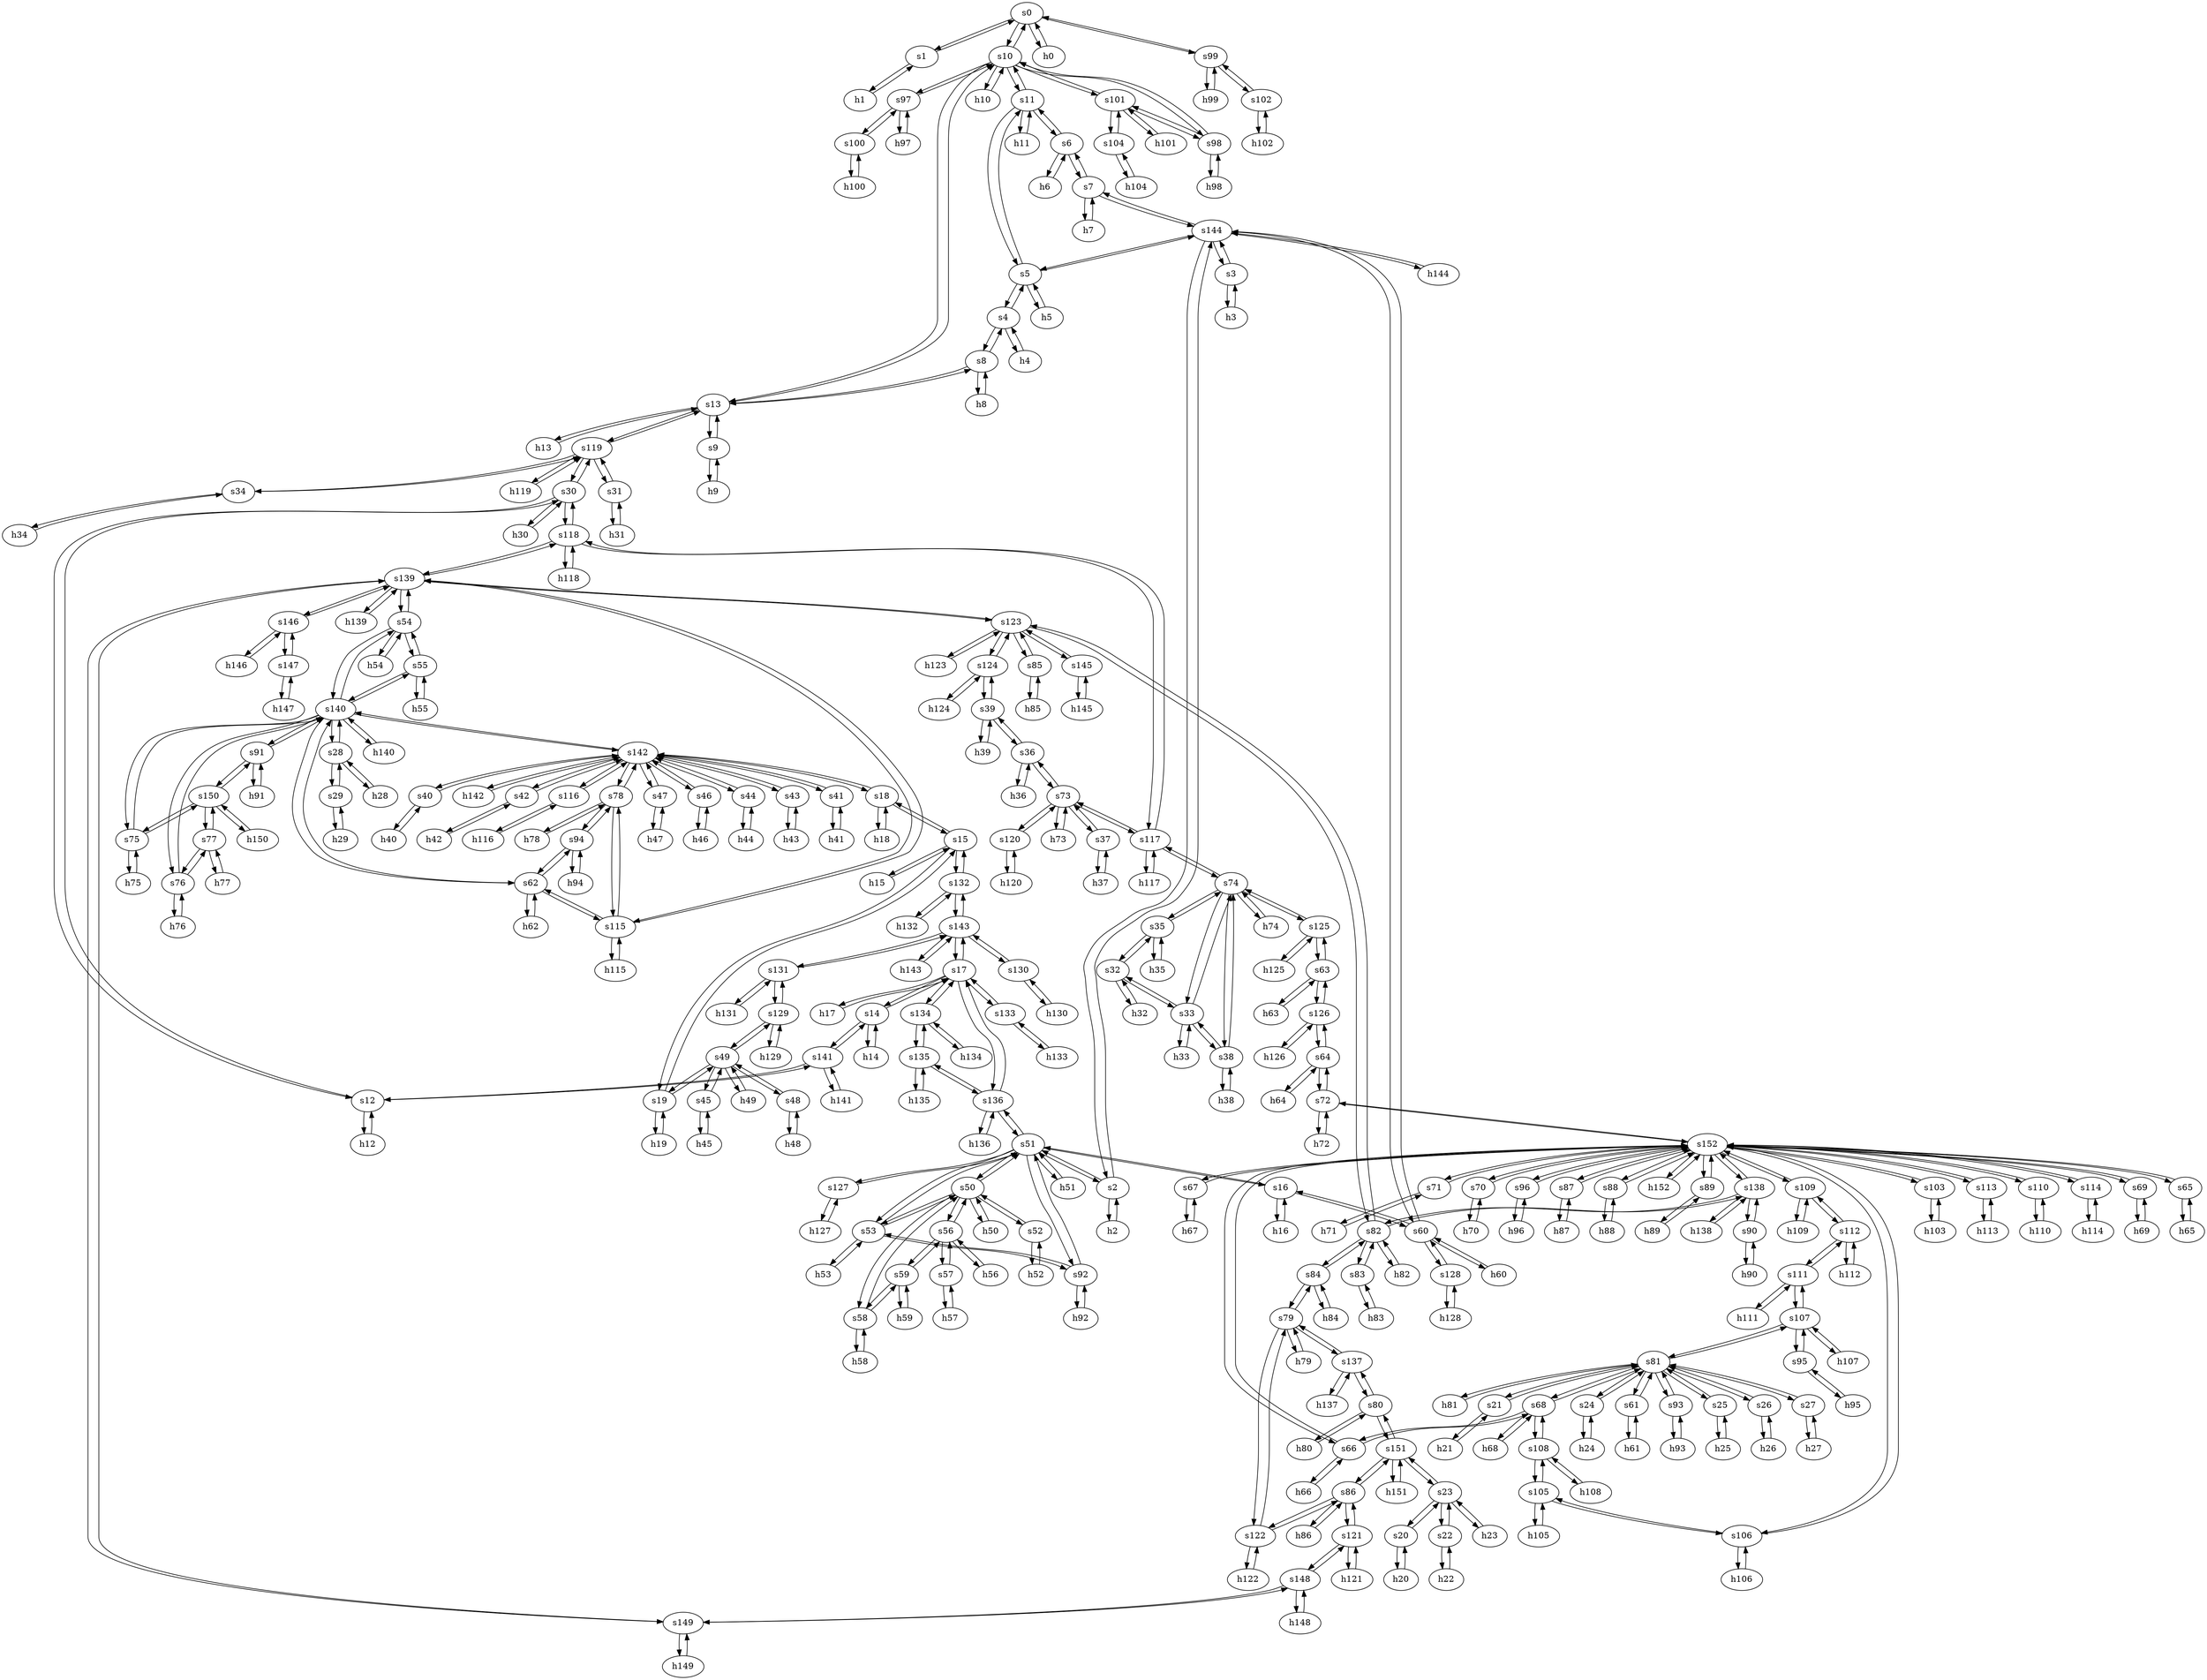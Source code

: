 strict digraph "Colt Telecom " {
	s0	 [id=0,
		type=switch];
	s1	 [id=1,
		type=switch];
	s0 -> s1	 [capacity="1Gbps",
		cost=1,
		dst_port=2,
		src_port=2];
	s10	 [id=10,
		type=switch];
	s0 -> s10	 [capacity="1Gbps",
		cost=1,
		dst_port=2,
		src_port=3];
	h0	 [ip="111.0.0.0",
		mac="00:00:00:00:0:0",
		type=host];
	s0 -> h0	 [capacity="1Gbps",
		cost=1,
		dst_port=1,
		src_port=1];
	s99	 [id=99,
		type=switch];
	s0 -> s99	 [capacity="1Gbps",
		cost=1,
		dst_port=3,
		src_port=5];
	h135	 [ip="111.0.135.135",
		mac="00:00:00:00:135:135",
		type=host];
	s135	 [id=135,
		type=switch];
	h135 -> s135	 [capacity="1Gbps",
		cost=1,
		dst_port=1,
		src_port=1];
	h139	 [ip="111.0.139.139",
		mac="00:00:00:00:139:139",
		type=host];
	s139	 [id=139,
		type=switch];
	h139 -> s139	 [capacity="1Gbps",
		cost=1,
		dst_port=1,
		src_port=1];
	h134	 [ip="111.0.134.134",
		mac="00:00:00:00:134:134",
		type=host];
	s134	 [id=134,
		type=switch];
	h134 -> s134	 [capacity="1Gbps",
		cost=1,
		dst_port=1,
		src_port=1];
	s7	 [id=7,
		type=switch];
	s6	 [id=6,
		type=switch];
	s7 -> s6	 [capacity="1Gbps",
		cost=1,
		dst_port=3,
		src_port=2];
	h7	 [ip="111.0.7.7",
		mac="00:00:00:00:7:7",
		type=host];
	s7 -> h7	 [capacity="1Gbps",
		cost=1,
		dst_port=1,
		src_port=1];
	s144	 [id=144,
		type=switch];
	s7 -> s144	 [capacity="1Gbps",
		cost=1,
		dst_port=6,
		src_port=3];
	h136	 [ip="111.0.136.136",
		mac="00:00:00:00:136:136",
		type=host];
	s136	 [id=136,
		type=switch];
	h136 -> s136	 [capacity="1Gbps",
		cost=1,
		dst_port=1,
		src_port=1];
	h137	 [ip="111.0.137.137",
		mac="00:00:00:00:137:137",
		type=host];
	s137	 [id=137,
		type=switch];
	h137 -> s137	 [capacity="1Gbps",
		cost=1,
		dst_port=1,
		src_port=1];
	h130	 [ip="111.0.130.130",
		mac="00:00:00:00:130:130",
		type=host];
	s130	 [id=130,
		type=switch];
	h130 -> s130	 [capacity="1Gbps",
		cost=1,
		dst_port=1,
		src_port=1];
	h131	 [ip="111.0.131.131",
		mac="00:00:00:00:131:131",
		type=host];
	s131	 [id=131,
		type=switch];
	h131 -> s131	 [capacity="1Gbps",
		cost=1,
		dst_port=1,
		src_port=1];
	h132	 [ip="111.0.132.132",
		mac="00:00:00:00:132:132",
		type=host];
	s132	 [id=132,
		type=switch];
	h132 -> s132	 [capacity="1Gbps",
		cost=1,
		dst_port=1,
		src_port=1];
	h20	 [ip="111.0.20.20",
		mac="00:00:00:00:20:20",
		type=host];
	s20	 [id=20,
		type=switch];
	h20 -> s20	 [capacity="1Gbps",
		cost=1,
		dst_port=1,
		src_port=1];
	h47	 [ip="111.0.47.47",
		mac="00:00:00:00:47:47",
		type=host];
	s47	 [id=47,
		type=switch];
	h47 -> s47	 [capacity="1Gbps",
		cost=1,
		dst_port=1,
		src_port=1];
	h46	 [ip="111.0.46.46",
		mac="00:00:00:00:46:46",
		type=host];
	s46	 [id=46,
		type=switch];
	h46 -> s46	 [capacity="1Gbps",
		cost=1,
		dst_port=1,
		src_port=1];
	h45	 [ip="111.0.45.45",
		mac="00:00:00:00:45:45",
		type=host];
	s45	 [id=45,
		type=switch];
	h45 -> s45	 [capacity="1Gbps",
		cost=1,
		dst_port=1,
		src_port=1];
	h44	 [ip="111.0.44.44",
		mac="00:00:00:00:44:44",
		type=host];
	s44	 [id=44,
		type=switch];
	h44 -> s44	 [capacity="1Gbps",
		cost=1,
		dst_port=1,
		src_port=1];
	h43	 [ip="111.0.43.43",
		mac="00:00:00:00:43:43",
		type=host];
	s43	 [id=43,
		type=switch];
	h43 -> s43	 [capacity="1Gbps",
		cost=1,
		dst_port=1,
		src_port=1];
	s5	 [id=5,
		type=switch];
	s11	 [id=11,
		type=switch];
	s5 -> s11	 [capacity="1Gbps",
		cost=1,
		dst_port=2,
		src_port=4];
	s4	 [id=4,
		type=switch];
	s5 -> s4	 [capacity="1Gbps",
		cost=1,
		dst_port=3,
		src_port=2];
	s5 -> s144	 [capacity="1Gbps",
		cost=1,
		dst_port=5,
		src_port=3];
	h5	 [ip="111.0.5.5",
		mac="00:00:00:00:5:5",
		type=host];
	s5 -> h5	 [capacity="1Gbps",
		cost=1,
		dst_port=1,
		src_port=1];
	h41	 [ip="111.0.41.41",
		mac="00:00:00:00:41:41",
		type=host];
	s41	 [id=41,
		type=switch];
	h41 -> s41	 [capacity="1Gbps",
		cost=1,
		dst_port=1,
		src_port=1];
	h40	 [ip="111.0.40.40",
		mac="00:00:00:00:40:40",
		type=host];
	s40	 [id=40,
		type=switch];
	h40 -> s40	 [capacity="1Gbps",
		cost=1,
		dst_port=1,
		src_port=1];
	h138	 [ip="111.0.138.138",
		mac="00:00:00:00:138:138",
		type=host];
	s138	 [id=138,
		type=switch];
	h138 -> s138	 [capacity="1Gbps",
		cost=1,
		dst_port=1,
		src_port=1];
	h4	 [ip="111.0.4.4",
		mac="00:00:00:00:4:4",
		type=host];
	s4 -> h4	 [capacity="1Gbps",
		cost=1,
		dst_port=1,
		src_port=1];
	s8	 [id=8,
		type=switch];
	s4 -> s8	 [capacity="1Gbps",
		cost=1,
		dst_port=2,
		src_port=2];
	s4 -> s5	 [capacity="1Gbps",
		cost=1,
		dst_port=2,
		src_port=3];
	h49	 [ip="111.0.49.49",
		mac="00:00:00:00:49:49",
		type=host];
	s49	 [id=49,
		type=switch];
	h49 -> s49	 [capacity="1Gbps",
		cost=1,
		dst_port=1,
		src_port=1];
	h48	 [ip="111.0.48.48",
		mac="00:00:00:00:48:48",
		type=host];
	s48	 [id=48,
		type=switch];
	h48 -> s48	 [capacity="1Gbps",
		cost=1,
		dst_port=1,
		src_port=1];
	h147	 [ip="111.0.147.147",
		mac="00:00:00:00:147:147",
		type=host];
	s147	 [id=147,
		type=switch];
	h147 -> s147	 [capacity="1Gbps",
		cost=1,
		dst_port=1,
		src_port=1];
	s57	 [id=57,
		type=switch];
	s56	 [id=56,
		type=switch];
	s57 -> s56	 [capacity="1Gbps",
		cost=1,
		dst_port=4,
		src_port=3];
	h57	 [ip="111.0.57.57",
		mac="00:00:00:00:57:57",
		type=host];
	s57 -> h57	 [capacity="1Gbps",
		cost=1,
		dst_port=1,
		src_port=1];
	s59	 [id=59,
		type=switch];
	s56 -> s59	 [capacity="1Gbps",
		cost=1,
		dst_port=2,
		src_port=5];
	h56	 [ip="111.0.56.56",
		mac="00:00:00:00:56:56",
		type=host];
	s56 -> h56	 [capacity="1Gbps",
		cost=1,
		dst_port=1,
		src_port=1];
	s56 -> s57	 [capacity="1Gbps",
		cost=1,
		dst_port=3,
		src_port=4];
	s50	 [id=50,
		type=switch];
	s56 -> s50	 [capacity="1Gbps",
		cost=1,
		dst_port=2,
		src_port=2];
	s55	 [id=55,
		type=switch];
	h55	 [ip="111.0.55.55",
		mac="00:00:00:00:55:55",
		type=host];
	s55 -> h55	 [capacity="1Gbps",
		cost=1,
		dst_port=1,
		src_port=1];
	s54	 [id=54,
		type=switch];
	s55 -> s54	 [capacity="1Gbps",
		cost=1,
		dst_port=4,
		src_port=2];
	s140	 [id=140,
		type=switch];
	s55 -> s140	 [capacity="1Gbps",
		cost=1,
		dst_port=4,
		src_port=3];
	s54 -> s139	 [capacity="1Gbps",
		cost=1,
		dst_port=2,
		src_port=2];
	s54 -> s140	 [capacity="1Gbps",
		cost=1,
		dst_port=3,
		src_port=3];
	h54	 [ip="111.0.54.54",
		mac="00:00:00:00:54:54",
		type=host];
	s54 -> h54	 [capacity="1Gbps",
		cost=1,
		dst_port=1,
		src_port=1];
	s54 -> s55	 [capacity="1Gbps",
		cost=1,
		dst_port=2,
		src_port=4];
	s53	 [id=53,
		type=switch];
	s92	 [id=92,
		type=switch];
	s53 -> s92	 [capacity="1Gbps",
		cost=1,
		dst_port=3,
		src_port=4];
	s53 -> s50	 [capacity="1Gbps",
		cost=1,
		dst_port=6,
		src_port=2];
	s51	 [id=51,
		type=switch];
	s53 -> s51	 [capacity="1Gbps",
		cost=1,
		dst_port=6,
		src_port=3];
	h53	 [ip="111.0.53.53",
		mac="00:00:00:00:53:53",
		type=host];
	s53 -> h53	 [capacity="1Gbps",
		cost=1,
		dst_port=1,
		src_port=1];
	s52	 [id=52,
		type=switch];
	s52 -> s50	 [capacity="1Gbps",
		cost=1,
		dst_port=5,
		src_port=2];
	h52	 [ip="111.0.52.52",
		mac="00:00:00:00:52:52",
		type=host];
	s52 -> h52	 [capacity="1Gbps",
		cost=1,
		dst_port=1,
		src_port=1];
	h51	 [ip="111.0.51.51",
		mac="00:00:00:00:51:51",
		type=host];
	s51 -> h51	 [capacity="1Gbps",
		cost=1,
		dst_port=1,
		src_port=1];
	s127	 [id=127,
		type=switch];
	s51 -> s127	 [capacity="1Gbps",
		cost=1,
		dst_port=3,
		src_port=9];
	s51 -> s92	 [capacity="1Gbps",
		cost=1,
		dst_port=2,
		src_port=7];
	s51 -> s53	 [capacity="1Gbps",
		cost=1,
		dst_port=3,
		src_port=6];
	s2	 [id=2,
		type=switch];
	s51 -> s2	 [capacity="1Gbps",
		cost=1,
		dst_port=3,
		src_port=2];
	s16	 [id=16,
		type=switch];
	s51 -> s16	 [capacity="1Gbps",
		cost=1,
		dst_port=2,
		src_port=3];
	s51 -> s50	 [capacity="1Gbps",
		cost=1,
		dst_port=4,
		src_port=4];
	s51 -> s136	 [capacity="1Gbps",
		cost=1,
		dst_port=3,
		src_port=5];
	s50 -> s56	 [capacity="1Gbps",
		cost=1,
		dst_port=2,
		src_port=2];
	h50	 [ip="111.0.50.50",
		mac="00:00:00:00:50:50",
		type=host];
	s50 -> h50	 [capacity="1Gbps",
		cost=1,
		dst_port=1,
		src_port=1];
	s50 -> s52	 [capacity="1Gbps",
		cost=1,
		dst_port=2,
		src_port=5];
	s58	 [id=58,
		type=switch];
	s50 -> s58	 [capacity="1Gbps",
		cost=1,
		dst_port=2,
		src_port=3];
	s50 -> s53	 [capacity="1Gbps",
		cost=1,
		dst_port=2,
		src_port=6];
	s50 -> s51	 [capacity="1Gbps",
		cost=1,
		dst_port=4,
		src_port=4];
	h141	 [ip="111.0.141.141",
		mac="00:00:00:00:141:141",
		type=host];
	s141	 [id=141,
		type=switch];
	h141 -> s141	 [capacity="1Gbps",
		cost=1,
		dst_port=1,
		src_port=1];
	h140	 [ip="111.0.140.140",
		mac="00:00:00:00:140:140",
		type=host];
	h140 -> s140	 [capacity="1Gbps",
		cost=1,
		dst_port=1,
		src_port=1];
	h143	 [ip="111.0.143.143",
		mac="00:00:00:00:143:143",
		type=host];
	s143	 [id=143,
		type=switch];
	h143 -> s143	 [capacity="1Gbps",
		cost=1,
		dst_port=1,
		src_port=1];
	h142	 [ip="111.0.142.142",
		mac="00:00:00:00:142:142",
		type=host];
	s142	 [id=142,
		type=switch];
	h142 -> s142	 [capacity="1Gbps",
		cost=1,
		dst_port=1,
		src_port=1];
	h145	 [ip="111.0.145.145",
		mac="00:00:00:00:145:145",
		type=host];
	s145	 [id=145,
		type=switch];
	h145 -> s145	 [capacity="1Gbps",
		cost=1,
		dst_port=1,
		src_port=1];
	h144	 [ip="111.0.144.144",
		mac="00:00:00:00:144:144",
		type=host];
	h144 -> s144	 [capacity="1Gbps",
		cost=1,
		dst_port=1,
		src_port=1];
	s59 -> s56	 [capacity="1Gbps",
		cost=1,
		dst_port=5,
		src_port=2];
	h59	 [ip="111.0.59.59",
		mac="00:00:00:00:59:59",
		type=host];
	s59 -> h59	 [capacity="1Gbps",
		cost=1,
		dst_port=1,
		src_port=1];
	s59 -> s58	 [capacity="1Gbps",
		cost=1,
		dst_port=3,
		src_port=3];
	s58 -> s59	 [capacity="1Gbps",
		cost=1,
		dst_port=3,
		src_port=3];
	s58 -> s50	 [capacity="1Gbps",
		cost=1,
		dst_port=3,
		src_port=2];
	h58	 [ip="111.0.58.58",
		mac="00:00:00:00:58:58",
		type=host];
	s58 -> h58	 [capacity="1Gbps",
		cost=1,
		dst_port=1,
		src_port=1];
	h129	 [ip="111.0.129.129",
		mac="00:00:00:00:129:129",
		type=host];
	s129	 [id=129,
		type=switch];
	h129 -> s129	 [capacity="1Gbps",
		cost=1,
		dst_port=1,
		src_port=1];
	h128	 [ip="111.0.128.128",
		mac="00:00:00:00:128:128",
		type=host];
	s128	 [id=128,
		type=switch];
	h128 -> s128	 [capacity="1Gbps",
		cost=1,
		dst_port=1,
		src_port=1];
	h127	 [ip="111.0.127.127",
		mac="00:00:00:00:127:127",
		type=host];
	h127 -> s127	 [capacity="1Gbps",
		cost=1,
		dst_port=1,
		src_port=1];
	h126	 [ip="111.0.126.126",
		mac="00:00:00:00:126:126",
		type=host];
	s126	 [id=126,
		type=switch];
	h126 -> s126	 [capacity="1Gbps",
		cost=1,
		dst_port=1,
		src_port=1];
	h125	 [ip="111.0.125.125",
		mac="00:00:00:00:125:125",
		type=host];
	s125	 [id=125,
		type=switch];
	h125 -> s125	 [capacity="1Gbps",
		cost=1,
		dst_port=1,
		src_port=1];
	h124	 [ip="111.0.124.124",
		mac="00:00:00:00:124:124",
		type=host];
	s124	 [id=124,
		type=switch];
	h124 -> s124	 [capacity="1Gbps",
		cost=1,
		dst_port=1,
		src_port=1];
	h123	 [ip="111.0.123.123",
		mac="00:00:00:00:123:123",
		type=host];
	s123	 [id=123,
		type=switch];
	h123 -> s123	 [capacity="1Gbps",
		cost=1,
		dst_port=1,
		src_port=1];
	h122	 [ip="111.0.122.122",
		mac="00:00:00:00:122:122",
		type=host];
	s122	 [id=122,
		type=switch];
	h122 -> s122	 [capacity="1Gbps",
		cost=1,
		dst_port=1,
		src_port=1];
	h121	 [ip="111.0.121.121",
		mac="00:00:00:00:121:121",
		type=host];
	s121	 [id=121,
		type=switch];
	h121 -> s121	 [capacity="1Gbps",
		cost=1,
		dst_port=1,
		src_port=1];
	h120	 [ip="111.0.120.120",
		mac="00:00:00:00:120:120",
		type=host];
	s120	 [id=120,
		type=switch];
	h120 -> s120	 [capacity="1Gbps",
		cost=1,
		dst_port=1,
		src_port=1];
	h54 -> s54	 [capacity="1Gbps",
		cost=1,
		dst_port=1,
		src_port=1];
	h55 -> s55	 [capacity="1Gbps",
		cost=1,
		dst_port=1,
		src_port=1];
	h56 -> s56	 [capacity="1Gbps",
		cost=1,
		dst_port=1,
		src_port=1];
	h57 -> s57	 [capacity="1Gbps",
		cost=1,
		dst_port=1,
		src_port=1];
	h50 -> s50	 [capacity="1Gbps",
		cost=1,
		dst_port=1,
		src_port=1];
	h51 -> s51	 [capacity="1Gbps",
		cost=1,
		dst_port=1,
		src_port=1];
	h52 -> s52	 [capacity="1Gbps",
		cost=1,
		dst_port=1,
		src_port=1];
	h53 -> s53	 [capacity="1Gbps",
		cost=1,
		dst_port=1,
		src_port=1];
	h133	 [ip="111.0.133.133",
		mac="00:00:00:00:133:133",
		type=host];
	s133	 [id=133,
		type=switch];
	h133 -> s133	 [capacity="1Gbps",
		cost=1,
		dst_port=1,
		src_port=1];
	h58 -> s58	 [capacity="1Gbps",
		cost=1,
		dst_port=1,
		src_port=1];
	h59 -> s59	 [capacity="1Gbps",
		cost=1,
		dst_port=1,
		src_port=1];
	s135 -> s134	 [capacity="1Gbps",
		cost=1,
		dst_port=3,
		src_port=2];
	s135 -> h135	 [capacity="1Gbps",
		cost=1,
		dst_port=1,
		src_port=1];
	s135 -> s136	 [capacity="1Gbps",
		cost=1,
		dst_port=4,
		src_port=3];
	s108	 [id=108,
		type=switch];
	h108	 [ip="111.0.108.108",
		mac="00:00:00:00:108:108",
		type=host];
	s108 -> h108	 [capacity="1Gbps",
		cost=1,
		dst_port=1,
		src_port=1];
	s68	 [id=68,
		type=switch];
	s108 -> s68	 [capacity="1Gbps",
		cost=1,
		dst_port=4,
		src_port=2];
	s105	 [id=105,
		type=switch];
	s108 -> s105	 [capacity="1Gbps",
		cost=1,
		dst_port=3,
		src_port=3];
	s109	 [id=109,
		type=switch];
	h109	 [ip="111.0.109.109",
		mac="00:00:00:00:109:109",
		type=host];
	s109 -> h109	 [capacity="1Gbps",
		cost=1,
		dst_port=1,
		src_port=1];
	s152	 [id=152,
		type=switch];
	s109 -> s152	 [capacity="1Gbps",
		cost=1,
		dst_port=15,
		src_port=3];
	s112	 [id=112,
		type=switch];
	s109 -> s112	 [capacity="1Gbps",
		cost=1,
		dst_port=2,
		src_port=2];
	s134 -> h134	 [capacity="1Gbps",
		cost=1,
		dst_port=1,
		src_port=1];
	s17	 [id=17,
		type=switch];
	s134 -> s17	 [capacity="1Gbps",
		cost=1,
		dst_port=5,
		src_port=2];
	s134 -> s135	 [capacity="1Gbps",
		cost=1,
		dst_port=2,
		src_port=3];
	s104	 [id=104,
		type=switch];
	s101	 [id=101,
		type=switch];
	s104 -> s101	 [capacity="1Gbps",
		cost=1,
		dst_port=5,
		src_port=3];
	h104	 [ip="111.0.104.104",
		mac="00:00:00:00:104:104",
		type=host];
	s104 -> h104	 [capacity="1Gbps",
		cost=1,
		dst_port=1,
		src_port=1];
	s105 -> s108	 [capacity="1Gbps",
		cost=1,
		dst_port=3,
		src_port=3];
	s106	 [id=106,
		type=switch];
	s105 -> s106	 [capacity="1Gbps",
		cost=1,
		dst_port=2,
		src_port=2];
	h105	 [ip="111.0.105.105",
		mac="00:00:00:00:105:105",
		type=host];
	s105 -> h105	 [capacity="1Gbps",
		cost=1,
		dst_port=1,
		src_port=1];
	s106 -> s105	 [capacity="1Gbps",
		cost=1,
		dst_port=2,
		src_port=2];
	s106 -> s152	 [capacity="1Gbps",
		cost=1,
		dst_port=14,
		src_port=3];
	h106	 [ip="111.0.106.106",
		mac="00:00:00:00:106:106",
		type=host];
	s106 -> h106	 [capacity="1Gbps",
		cost=1,
		dst_port=1,
		src_port=1];
	s107	 [id=107,
		type=switch];
	h107	 [ip="111.0.107.107",
		mac="00:00:00:00:107:107",
		type=host];
	s107 -> h107	 [capacity="1Gbps",
		cost=1,
		dst_port=1,
		src_port=1];
	s81	 [id=81,
		type=switch];
	s107 -> s81	 [capacity="1Gbps",
		cost=1,
		dst_port=9,
		src_port=2];
	s95	 [id=95,
		type=switch];
	s107 -> s95	 [capacity="1Gbps",
		cost=1,
		dst_port=2,
		src_port=3];
	s111	 [id=111,
		type=switch];
	s107 -> s111	 [capacity="1Gbps",
		cost=1,
		dst_port=2,
		src_port=4];
	s100	 [id=100,
		type=switch];
	s97	 [id=97,
		type=switch];
	s100 -> s97	 [capacity="1Gbps",
		cost=1,
		dst_port=5,
		src_port=3];
	h100	 [ip="111.0.100.100",
		mac="00:00:00:00:100:100",
		type=host];
	s100 -> h100	 [capacity="1Gbps",
		cost=1,
		dst_port=1,
		src_port=1];
	s101 -> s10	 [capacity="1Gbps",
		cost=1,
		dst_port=7,
		src_port=2];
	s101 -> s104	 [capacity="1Gbps",
		cost=1,
		dst_port=3,
		src_port=5];
	h101	 [ip="111.0.101.101",
		mac="00:00:00:00:101:101",
		type=host];
	s101 -> h101	 [capacity="1Gbps",
		cost=1,
		dst_port=1,
		src_port=1];
	s98	 [id=98,
		type=switch];
	s101 -> s98	 [capacity="1Gbps",
		cost=1,
		dst_port=4,
		src_port=3];
	s102	 [id=102,
		type=switch];
	h102	 [ip="111.0.102.102",
		mac="00:00:00:00:102:102",
		type=host];
	s102 -> h102	 [capacity="1Gbps",
		cost=1,
		dst_port=1,
		src_port=1];
	s102 -> s99	 [capacity="1Gbps",
		cost=1,
		dst_port=5,
		src_port=3];
	s103	 [id=103,
		type=switch];
	h103	 [ip="111.0.103.103",
		mac="00:00:00:00:103:103",
		type=host];
	s103 -> h103	 [capacity="1Gbps",
		cost=1,
		dst_port=1,
		src_port=1];
	s103 -> s152	 [capacity="1Gbps",
		cost=1,
		dst_port=13,
		src_port=2];
	s44 -> h44	 [capacity="1Gbps",
		cost=1,
		dst_port=1,
		src_port=1];
	s44 -> s142	 [capacity="1Gbps",
		cost=1,
		dst_port=7,
		src_port=2];
	h24	 [ip="111.0.24.24",
		mac="00:00:00:00:24:24",
		type=host];
	s24	 [id=24,
		type=switch];
	h24 -> s24	 [capacity="1Gbps",
		cost=1,
		dst_port=1,
		src_port=1];
	s46 -> s142	 [capacity="1Gbps",
		cost=1,
		dst_port=8,
		src_port=2];
	s46 -> h46	 [capacity="1Gbps",
		cost=1,
		dst_port=1,
		src_port=1];
	s47 -> h47	 [capacity="1Gbps",
		cost=1,
		dst_port=1,
		src_port=1];
	s47 -> s142	 [capacity="1Gbps",
		cost=1,
		dst_port=9,
		src_port=2];
	s40 -> h40	 [capacity="1Gbps",
		cost=1,
		dst_port=1,
		src_port=1];
	s40 -> s142	 [capacity="1Gbps",
		cost=1,
		dst_port=3,
		src_port=2];
	s41 -> h41	 [capacity="1Gbps",
		cost=1,
		dst_port=1,
		src_port=1];
	s41 -> s142	 [capacity="1Gbps",
		cost=1,
		dst_port=4,
		src_port=2];
	s42	 [id=42,
		type=switch];
	h42	 [ip="111.0.42.42",
		mac="00:00:00:00:42:42",
		type=host];
	s42 -> h42	 [capacity="1Gbps",
		cost=1,
		dst_port=1,
		src_port=1];
	s42 -> s142	 [capacity="1Gbps",
		cost=1,
		dst_port=5,
		src_port=2];
	s43 -> h43	 [capacity="1Gbps",
		cost=1,
		dst_port=1,
		src_port=1];
	s43 -> s142	 [capacity="1Gbps",
		cost=1,
		dst_port=6,
		src_port=2];
	s131 -> h131	 [capacity="1Gbps",
		cost=1,
		dst_port=1,
		src_port=1];
	s131 -> s143	 [capacity="1Gbps",
		cost=1,
		dst_port=4,
		src_port=3];
	s131 -> s129	 [capacity="1Gbps",
		cost=1,
		dst_port=3,
		src_port=2];
	s48 -> h48	 [capacity="1Gbps",
		cost=1,
		dst_port=1,
		src_port=1];
	s48 -> s49	 [capacity="1Gbps",
		cost=1,
		dst_port=4,
		src_port=2];
	s49 -> h49	 [capacity="1Gbps",
		cost=1,
		dst_port=1,
		src_port=1];
	s49 -> s48	 [capacity="1Gbps",
		cost=1,
		dst_port=2,
		src_port=4];
	s19	 [id=19,
		type=switch];
	s49 -> s19	 [capacity="1Gbps",
		cost=1,
		dst_port=3,
		src_port=2];
	s49 -> s45	 [capacity="1Gbps",
		cost=1,
		dst_port=2,
		src_port=3];
	s49 -> s129	 [capacity="1Gbps",
		cost=1,
		dst_port=2,
		src_port=5];
	h42 -> s42	 [capacity="1Gbps",
		cost=1,
		dst_port=1,
		src_port=1];
	h118	 [ip="111.0.118.118",
		mac="00:00:00:00:118:118",
		type=host];
	s118	 [id=118,
		type=switch];
	h118 -> s118	 [capacity="1Gbps",
		cost=1,
		dst_port=1,
		src_port=1];
	h119	 [ip="111.0.119.119",
		mac="00:00:00:00:119:119",
		type=host];
	s119	 [id=119,
		type=switch];
	h119 -> s119	 [capacity="1Gbps",
		cost=1,
		dst_port=1,
		src_port=1];
	s133 -> h133	 [capacity="1Gbps",
		cost=1,
		dst_port=1,
		src_port=1];
	s133 -> s17	 [capacity="1Gbps",
		cost=1,
		dst_port=7,
		src_port=3];
	h112	 [ip="111.0.112.112",
		mac="00:00:00:00:112:112",
		type=host];
	h112 -> s112	 [capacity="1Gbps",
		cost=1,
		dst_port=1,
		src_port=1];
	h113	 [ip="111.0.113.113",
		mac="00:00:00:00:113:113",
		type=host];
	s113	 [id=113,
		type=switch];
	h113 -> s113	 [capacity="1Gbps",
		cost=1,
		dst_port=1,
		src_port=1];
	h110	 [ip="111.0.110.110",
		mac="00:00:00:00:110:110",
		type=host];
	s110	 [id=110,
		type=switch];
	h110 -> s110	 [capacity="1Gbps",
		cost=1,
		dst_port=1,
		src_port=1];
	h111	 [ip="111.0.111.111",
		mac="00:00:00:00:111:111",
		type=host];
	h111 -> s111	 [capacity="1Gbps",
		cost=1,
		dst_port=1,
		src_port=1];
	h116	 [ip="111.0.116.116",
		mac="00:00:00:00:116:116",
		type=host];
	s116	 [id=116,
		type=switch];
	h116 -> s116	 [capacity="1Gbps",
		cost=1,
		dst_port=1,
		src_port=1];
	h117	 [ip="111.0.117.117",
		mac="00:00:00:00:117:117",
		type=host];
	s117	 [id=117,
		type=switch];
	h117 -> s117	 [capacity="1Gbps",
		cost=1,
		dst_port=1,
		src_port=1];
	h114	 [ip="111.0.114.114",
		mac="00:00:00:00:114:114",
		type=host];
	s114	 [id=114,
		type=switch];
	h114 -> s114	 [capacity="1Gbps",
		cost=1,
		dst_port=1,
		src_port=1];
	h115	 [ip="111.0.115.115",
		mac="00:00:00:00:115:115",
		type=host];
	s115	 [id=115,
		type=switch];
	h115 -> s115	 [capacity="1Gbps",
		cost=1,
		dst_port=1,
		src_port=1];
	h69	 [ip="111.0.69.69",
		mac="00:00:00:00:69:69",
		type=host];
	s69	 [id=69,
		type=switch];
	h69 -> s69	 [capacity="1Gbps",
		cost=1,
		dst_port=1,
		src_port=1];
	h68	 [ip="111.0.68.68",
		mac="00:00:00:00:68:68",
		type=host];
	h68 -> s68	 [capacity="1Gbps",
		cost=1,
		dst_port=1,
		src_port=1];
	s79	 [id=79,
		type=switch];
	s137 -> s79	 [capacity="1Gbps",
		cost=1,
		dst_port=2,
		src_port=2];
	s137 -> h137	 [capacity="1Gbps",
		cost=1,
		dst_port=1,
		src_port=1];
	s80	 [id=80,
		type=switch];
	s137 -> s80	 [capacity="1Gbps",
		cost=1,
		dst_port=2,
		src_port=3];
	h61	 [ip="111.0.61.61",
		mac="00:00:00:00:61:61",
		type=host];
	s61	 [id=61,
		type=switch];
	h61 -> s61	 [capacity="1Gbps",
		cost=1,
		dst_port=1,
		src_port=1];
	h60	 [ip="111.0.60.60",
		mac="00:00:00:00:60:60",
		type=host];
	s60	 [id=60,
		type=switch];
	h60 -> s60	 [capacity="1Gbps",
		cost=1,
		dst_port=1,
		src_port=1];
	h63	 [ip="111.0.63.63",
		mac="00:00:00:00:63:63",
		type=host];
	s63	 [id=63,
		type=switch];
	h63 -> s63	 [capacity="1Gbps",
		cost=1,
		dst_port=1,
		src_port=1];
	h62	 [ip="111.0.62.62",
		mac="00:00:00:00:62:62",
		type=host];
	s62	 [id=62,
		type=switch];
	h62 -> s62	 [capacity="1Gbps",
		cost=1,
		dst_port=1,
		src_port=1];
	h65	 [ip="111.0.65.65",
		mac="00:00:00:00:65:65",
		type=host];
	s65	 [id=65,
		type=switch];
	h65 -> s65	 [capacity="1Gbps",
		cost=1,
		dst_port=1,
		src_port=1];
	h64	 [ip="111.0.64.64",
		mac="00:00:00:00:64:64",
		type=host];
	s64	 [id=64,
		type=switch];
	h64 -> s64	 [capacity="1Gbps",
		cost=1,
		dst_port=1,
		src_port=1];
	h67	 [ip="111.0.67.67",
		mac="00:00:00:00:67:67",
		type=host];
	s67	 [id=67,
		type=switch];
	h67 -> s67	 [capacity="1Gbps",
		cost=1,
		dst_port=1,
		src_port=1];
	h66	 [ip="111.0.66.66",
		mac="00:00:00:00:66:66",
		type=host];
	s66	 [id=66,
		type=switch];
	h66 -> s66	 [capacity="1Gbps",
		cost=1,
		dst_port=1,
		src_port=1];
	s30	 [id=30,
		type=switch];
	s119 -> s30	 [capacity="1Gbps",
		cost=1,
		dst_port=4,
		src_port=3];
	s31	 [id=31,
		type=switch];
	s119 -> s31	 [capacity="1Gbps",
		cost=1,
		dst_port=3,
		src_port=5];
	s13	 [id=13,
		type=switch];
	s119 -> s13	 [capacity="1Gbps",
		cost=1,
		dst_port=6,
		src_port=2];
	s34	 [id=34,
		type=switch];
	s119 -> s34	 [capacity="1Gbps",
		cost=1,
		dst_port=3,
		src_port=7];
	s119 -> h119	 [capacity="1Gbps",
		cost=1,
		dst_port=1,
		src_port=1];
	s45 -> h45	 [capacity="1Gbps",
		cost=1,
		dst_port=1,
		src_port=1];
	s45 -> s49	 [capacity="1Gbps",
		cost=1,
		dst_port=3,
		src_port=2];
	s74	 [id=74,
		type=switch];
	s117 -> s74	 [capacity="1Gbps",
		cost=1,
		dst_port=5,
		src_port=3];
	s73	 [id=73,
		type=switch];
	s117 -> s73	 [capacity="1Gbps",
		cost=1,
		dst_port=5,
		src_port=2];
	s117 -> s118	 [capacity="1Gbps",
		cost=1,
		dst_port=3,
		src_port=4];
	s117 -> h117	 [capacity="1Gbps",
		cost=1,
		dst_port=1,
		src_port=1];
	s116 -> h116	 [capacity="1Gbps",
		cost=1,
		dst_port=1,
		src_port=1];
	s116 -> s142	 [capacity="1Gbps",
		cost=1,
		dst_port=11,
		src_port=2];
	s78	 [id=78,
		type=switch];
	s115 -> s78	 [capacity="1Gbps",
		cost=1,
		dst_port=2,
		src_port=3];
	s115 -> s62	 [capacity="1Gbps",
		cost=1,
		dst_port=2,
		src_port=2];
	s115 -> s139	 [capacity="1Gbps",
		cost=1,
		dst_port=3,
		src_port=4];
	s115 -> h115	 [capacity="1Gbps",
		cost=1,
		dst_port=1,
		src_port=1];
	s114 -> s152	 [capacity="1Gbps",
		cost=1,
		dst_port=18,
		src_port=2];
	s114 -> h114	 [capacity="1Gbps",
		cost=1,
		dst_port=1,
		src_port=1];
	s113 -> s152	 [capacity="1Gbps",
		cost=1,
		dst_port=17,
		src_port=2];
	s113 -> h113	 [capacity="1Gbps",
		cost=1,
		dst_port=1,
		src_port=1];
	s112 -> s109	 [capacity="1Gbps",
		cost=1,
		dst_port=2,
		src_port=2];
	s112 -> s111	 [capacity="1Gbps",
		cost=1,
		dst_port=3,
		src_port=3];
	s112 -> h112	 [capacity="1Gbps",
		cost=1,
		dst_port=1,
		src_port=1];
	s111 -> h111	 [capacity="1Gbps",
		cost=1,
		dst_port=1,
		src_port=1];
	s111 -> s107	 [capacity="1Gbps",
		cost=1,
		dst_port=4,
		src_port=2];
	s111 -> s112	 [capacity="1Gbps",
		cost=1,
		dst_port=3,
		src_port=3];
	s110 -> h110	 [capacity="1Gbps",
		cost=1,
		dst_port=1,
		src_port=1];
	s110 -> s152	 [capacity="1Gbps",
		cost=1,
		dst_port=16,
		src_port=2];
	s84	 [id=84,
		type=switch];
	s79 -> s84	 [capacity="1Gbps",
		cost=1,
		dst_port=2,
		src_port=4];
	s79 -> s137	 [capacity="1Gbps",
		cost=1,
		dst_port=2,
		src_port=2];
	s79 -> s122	 [capacity="1Gbps",
		cost=1,
		dst_port=2,
		src_port=3];
	h79	 [ip="111.0.79.79",
		mac="00:00:00:00:79:79",
		type=host];
	s79 -> h79	 [capacity="1Gbps",
		cost=1,
		dst_port=1,
		src_port=1];
	h78	 [ip="111.0.78.78",
		mac="00:00:00:00:78:78",
		type=host];
	s78 -> h78	 [capacity="1Gbps",
		cost=1,
		dst_port=1,
		src_port=1];
	s78 -> s115	 [capacity="1Gbps",
		cost=1,
		dst_port=3,
		src_port=2];
	s78 -> s142	 [capacity="1Gbps",
		cost=1,
		dst_port=10,
		src_port=3];
	s94	 [id=94,
		type=switch];
	s78 -> s94	 [capacity="1Gbps",
		cost=1,
		dst_port=3,
		src_port=4];
	s71	 [id=71,
		type=switch];
	s71 -> s152	 [capacity="1Gbps",
		cost=1,
		dst_port=7,
		src_port=2];
	h71	 [ip="111.0.71.71",
		mac="00:00:00:00:71:71",
		type=host];
	s71 -> h71	 [capacity="1Gbps",
		cost=1,
		dst_port=1,
		src_port=1];
	s70	 [id=70,
		type=switch];
	h70	 [ip="111.0.70.70",
		mac="00:00:00:00:70:70",
		type=host];
	s70 -> h70	 [capacity="1Gbps",
		cost=1,
		dst_port=1,
		src_port=1];
	s70 -> s152	 [capacity="1Gbps",
		cost=1,
		dst_port=6,
		src_port=2];
	s73 -> s120	 [capacity="1Gbps",
		cost=1,
		dst_port=2,
		src_port=4];
	h73	 [ip="111.0.73.73",
		mac="00:00:00:00:73:73",
		type=host];
	s73 -> h73	 [capacity="1Gbps",
		cost=1,
		dst_port=1,
		src_port=1];
	s36	 [id=36,
		type=switch];
	s73 -> s36	 [capacity="1Gbps",
		cost=1,
		dst_port=2,
		src_port=2];
	s37	 [id=37,
		type=switch];
	s73 -> s37	 [capacity="1Gbps",
		cost=1,
		dst_port=2,
		src_port=3];
	s73 -> s117	 [capacity="1Gbps",
		cost=1,
		dst_port=2,
		src_port=5];
	s72	 [id=72,
		type=switch];
	s72 -> s152	 [capacity="1Gbps",
		cost=1,
		dst_port=8,
		src_port=3];
	s72 -> s64	 [capacity="1Gbps",
		cost=1,
		dst_port=2,
		src_port=2];
	h72	 [ip="111.0.72.72",
		mac="00:00:00:00:72:72",
		type=host];
	s72 -> h72	 [capacity="1Gbps",
		cost=1,
		dst_port=1,
		src_port=1];
	s75	 [id=75,
		type=switch];
	s150	 [id=150,
		type=switch];
	s75 -> s150	 [capacity="1Gbps",
		cost=1,
		dst_port=2,
		src_port=3];
	s75 -> s140	 [capacity="1Gbps",
		cost=1,
		dst_port=6,
		src_port=2];
	h75	 [ip="111.0.75.75",
		mac="00:00:00:00:75:75",
		type=host];
	s75 -> h75	 [capacity="1Gbps",
		cost=1,
		dst_port=1,
		src_port=1];
	s35	 [id=35,
		type=switch];
	s74 -> s35	 [capacity="1Gbps",
		cost=1,
		dst_port=3,
		src_port=3];
	s33	 [id=33,
		type=switch];
	s74 -> s33	 [capacity="1Gbps",
		cost=1,
		dst_port=3,
		src_port=2];
	s74 -> s125	 [capacity="1Gbps",
		cost=1,
		dst_port=3,
		src_port=6];
	s38	 [id=38,
		type=switch];
	s74 -> s38	 [capacity="1Gbps",
		cost=1,
		dst_port=3,
		src_port=4];
	h74	 [ip="111.0.74.74",
		mac="00:00:00:00:74:74",
		type=host];
	s74 -> h74	 [capacity="1Gbps",
		cost=1,
		dst_port=1,
		src_port=1];
	s74 -> s117	 [capacity="1Gbps",
		cost=1,
		dst_port=3,
		src_port=5];
	s77	 [id=77,
		type=switch];
	h77	 [ip="111.0.77.77",
		mac="00:00:00:00:77:77",
		type=host];
	s77 -> h77	 [capacity="1Gbps",
		cost=1,
		dst_port=1,
		src_port=1];
	s76	 [id=76,
		type=switch];
	s77 -> s76	 [capacity="1Gbps",
		cost=1,
		dst_port=3,
		src_port=2];
	s77 -> s150	 [capacity="1Gbps",
		cost=1,
		dst_port=3,
		src_port=3];
	s76 -> s140	 [capacity="1Gbps",
		cost=1,
		dst_port=7,
		src_port=2];
	s76 -> s77	 [capacity="1Gbps",
		cost=1,
		dst_port=2,
		src_port=3];
	h76	 [ip="111.0.76.76",
		mac="00:00:00:00:76:76",
		type=host];
	s76 -> h76	 [capacity="1Gbps",
		cost=1,
		dst_port=1,
		src_port=1];
	s19 -> s49	 [capacity="1Gbps",
		cost=1,
		dst_port=2,
		src_port=3];
	s15	 [id=15,
		type=switch];
	s19 -> s15	 [capacity="1Gbps",
		cost=1,
		dst_port=3,
		src_port=2];
	h19	 [ip="111.0.19.19",
		mac="00:00:00:00:19:19",
		type=host];
	s19 -> h19	 [capacity="1Gbps",
		cost=1,
		dst_port=1,
		src_port=1];
	s18	 [id=18,
		type=switch];
	h18	 [ip="111.0.18.18",
		mac="00:00:00:00:18:18",
		type=host];
	s18 -> h18	 [capacity="1Gbps",
		cost=1,
		dst_port=1,
		src_port=1];
	s18 -> s15	 [capacity="1Gbps",
		cost=1,
		dst_port=2,
		src_port=2];
	s18 -> s142	 [capacity="1Gbps",
		cost=1,
		dst_port=2,
		src_port=3];
	s13 -> s119	 [capacity="1Gbps",
		cost=1,
		dst_port=2,
		src_port=6];
	s13 -> s10	 [capacity="1Gbps",
		cost=1,
		dst_port=9,
		src_port=5];
	s9	 [id=9,
		type=switch];
	s13 -> s9	 [capacity="1Gbps",
		cost=1,
		dst_port=3,
		src_port=4];
	s13 -> s8	 [capacity="1Gbps",
		cost=1,
		dst_port=3,
		src_port=2];
	h13	 [ip="111.0.13.13",
		mac="00:00:00:00:13:13",
		type=host];
	s13 -> h13	 [capacity="1Gbps",
		cost=1,
		dst_port=1,
		src_port=1];
	s12	 [id=12,
		type=switch];
	s12 -> s30	 [capacity="1Gbps",
		cost=1,
		dst_port=2,
		src_port=3];
	h12	 [ip="111.0.12.12",
		mac="00:00:00:00:12:12",
		type=host];
	s12 -> h12	 [capacity="1Gbps",
		cost=1,
		dst_port=1,
		src_port=1];
	s12 -> s141	 [capacity="1Gbps",
		cost=1,
		dst_port=2,
		src_port=2];
	s11 -> s10	 [capacity="1Gbps",
		cost=1,
		dst_port=8,
		src_port=4];
	h11	 [ip="111.0.11.11",
		mac="00:00:00:00:11:11",
		type=host];
	s11 -> h11	 [capacity="1Gbps",
		cost=1,
		dst_port=1,
		src_port=1];
	s11 -> s6	 [capacity="1Gbps",
		cost=1,
		dst_port=2,
		src_port=3];
	s11 -> s5	 [capacity="1Gbps",
		cost=1,
		dst_port=4,
		src_port=2];
	s10 -> s101	 [capacity="1Gbps",
		cost=1,
		dst_port=2,
		src_port=7];
	s10 -> s11	 [capacity="1Gbps",
		cost=1,
		dst_port=4,
		src_port=8];
	s10 -> s13	 [capacity="1Gbps",
		cost=1,
		dst_port=5,
		src_port=9];
	s10 -> s97	 [capacity="1Gbps",
		cost=1,
		dst_port=3,
		src_port=4];
	s10 -> s0	 [capacity="1Gbps",
		cost=1,
		dst_port=3,
		src_port=2];
	h10	 [ip="111.0.10.10",
		mac="00:00:00:00:10:10",
		type=host];
	s10 -> h10	 [capacity="1Gbps",
		cost=1,
		dst_port=1,
		src_port=1];
	s10 -> s98	 [capacity="1Gbps",
		cost=1,
		dst_port=3,
		src_port=6];
	s17 -> s133	 [capacity="1Gbps",
		cost=1,
		dst_port=3,
		src_port=7];
	s17 -> s134	 [capacity="1Gbps",
		cost=1,
		dst_port=2,
		src_port=5];
	h17	 [ip="111.0.17.17",
		mac="00:00:00:00:17:17",
		type=host];
	s17 -> h17	 [capacity="1Gbps",
		cost=1,
		dst_port=1,
		src_port=1];
	s17 -> s143	 [capacity="1Gbps",
		cost=1,
		dst_port=2,
		src_port=4];
	s17 -> s136	 [capacity="1Gbps",
		cost=1,
		dst_port=2,
		src_port=3];
	s14	 [id=14,
		type=switch];
	s17 -> s14	 [capacity="1Gbps",
		cost=1,
		dst_port=2,
		src_port=2];
	h16	 [ip="111.0.16.16",
		mac="00:00:00:00:16:16",
		type=host];
	s16 -> h16	 [capacity="1Gbps",
		cost=1,
		dst_port=1,
		src_port=1];
	s16 -> s60	 [capacity="1Gbps",
		cost=1,
		dst_port=2,
		src_port=3];
	s16 -> s51	 [capacity="1Gbps",
		cost=1,
		dst_port=3,
		src_port=2];
	s15 -> s18	 [capacity="1Gbps",
		cost=1,
		dst_port=2,
		src_port=2];
	s15 -> s19	 [capacity="1Gbps",
		cost=1,
		dst_port=2,
		src_port=3];
	h15	 [ip="111.0.15.15",
		mac="00:00:00:00:15:15",
		type=host];
	s15 -> h15	 [capacity="1Gbps",
		cost=1,
		dst_port=1,
		src_port=1];
	s15 -> s132	 [capacity="1Gbps",
		cost=1,
		dst_port=2,
		src_port=4];
	s14 -> s17	 [capacity="1Gbps",
		cost=1,
		dst_port=2,
		src_port=2];
	s14 -> s141	 [capacity="1Gbps",
		cost=1,
		dst_port=3,
		src_port=3];
	h14	 [ip="111.0.14.14",
		mac="00:00:00:00:14:14",
		type=host];
	s14 -> h14	 [capacity="1Gbps",
		cost=1,
		dst_port=1,
		src_port=1];
	s93	 [id=93,
		type=switch];
	s93 -> s81	 [capacity="1Gbps",
		cost=1,
		dst_port=10,
		src_port=2];
	h93	 [ip="111.0.93.93",
		mac="00:00:00:00:93:93",
		type=host];
	s93 -> h93	 [capacity="1Gbps",
		cost=1,
		dst_port=1,
		src_port=1];
	h92	 [ip="111.0.92.92",
		mac="00:00:00:00:92:92",
		type=host];
	s92 -> h92	 [capacity="1Gbps",
		cost=1,
		dst_port=1,
		src_port=1];
	s92 -> s53	 [capacity="1Gbps",
		cost=1,
		dst_port=4,
		src_port=3];
	s92 -> s51	 [capacity="1Gbps",
		cost=1,
		dst_port=7,
		src_port=2];
	s91	 [id=91,
		type=switch];
	s91 -> s150	 [capacity="1Gbps",
		cost=1,
		dst_port=4,
		src_port=3];
	h91	 [ip="111.0.91.91",
		mac="00:00:00:00:91:91",
		type=host];
	s91 -> h91	 [capacity="1Gbps",
		cost=1,
		dst_port=1,
		src_port=1];
	s91 -> s140	 [capacity="1Gbps",
		cost=1,
		dst_port=8,
		src_port=2];
	s90	 [id=90,
		type=switch];
	s90 -> s138	 [capacity="1Gbps",
		cost=1,
		dst_port=3,
		src_port=2];
	h90	 [ip="111.0.90.90",
		mac="00:00:00:00:90:90",
		type=host];
	s90 -> h90	 [capacity="1Gbps",
		cost=1,
		dst_port=1,
		src_port=1];
	s97 -> s10	 [capacity="1Gbps",
		cost=1,
		dst_port=4,
		src_port=3];
	h97	 [ip="111.0.97.97",
		mac="00:00:00:00:97:97",
		type=host];
	s97 -> h97	 [capacity="1Gbps",
		cost=1,
		dst_port=1,
		src_port=1];
	s97 -> s100	 [capacity="1Gbps",
		cost=1,
		dst_port=3,
		src_port=5];
	s96	 [id=96,
		type=switch];
	h96	 [ip="111.0.96.96",
		mac="00:00:00:00:96:96",
		type=host];
	s96 -> h96	 [capacity="1Gbps",
		cost=1,
		dst_port=1,
		src_port=1];
	s96 -> s152	 [capacity="1Gbps",
		cost=1,
		dst_port=12,
		src_port=2];
	h78 -> s78	 [capacity="1Gbps",
		cost=1,
		dst_port=1,
		src_port=1];
	h79 -> s79	 [capacity="1Gbps",
		cost=1,
		dst_port=1,
		src_port=1];
	h76 -> s76	 [capacity="1Gbps",
		cost=1,
		dst_port=1,
		src_port=1];
	h77 -> s77	 [capacity="1Gbps",
		cost=1,
		dst_port=1,
		src_port=1];
	h74 -> s74	 [capacity="1Gbps",
		cost=1,
		dst_port=1,
		src_port=1];
	h75 -> s75	 [capacity="1Gbps",
		cost=1,
		dst_port=1,
		src_port=1];
	h72 -> s72	 [capacity="1Gbps",
		cost=1,
		dst_port=1,
		src_port=1];
	h73 -> s73	 [capacity="1Gbps",
		cost=1,
		dst_port=1,
		src_port=1];
	h70 -> s70	 [capacity="1Gbps",
		cost=1,
		dst_port=1,
		src_port=1];
	h71 -> s71	 [capacity="1Gbps",
		cost=1,
		dst_port=1,
		src_port=1];
	s128 -> h128	 [capacity="1Gbps",
		cost=1,
		dst_port=1,
		src_port=1];
	s128 -> s60	 [capacity="1Gbps",
		cost=1,
		dst_port=3,
		src_port=2];
	s129 -> s131	 [capacity="1Gbps",
		cost=1,
		dst_port=2,
		src_port=3];
	s129 -> s49	 [capacity="1Gbps",
		cost=1,
		dst_port=5,
		src_port=2];
	s129 -> h129	 [capacity="1Gbps",
		cost=1,
		dst_port=1,
		src_port=1];
	s130 -> h130	 [capacity="1Gbps",
		cost=1,
		dst_port=1,
		src_port=1];
	s130 -> s143	 [capacity="1Gbps",
		cost=1,
		dst_port=3,
		src_port=2];
	s86	 [id=86,
		type=switch];
	s122 -> s86	 [capacity="1Gbps",
		cost=1,
		dst_port=3,
		src_port=3];
	s122 -> s79	 [capacity="1Gbps",
		cost=1,
		dst_port=3,
		src_port=2];
	s122 -> h122	 [capacity="1Gbps",
		cost=1,
		dst_port=1,
		src_port=1];
	s123 -> s139	 [capacity="1Gbps",
		cost=1,
		dst_port=5,
		src_port=5];
	s123 -> s145	 [capacity="1Gbps",
		cost=1,
		dst_port=2,
		src_port=4];
	s123 -> s124	 [capacity="1Gbps",
		cost=1,
		dst_port=3,
		src_port=6];
	s123 -> h123	 [capacity="1Gbps",
		cost=1,
		dst_port=1,
		src_port=1];
	s82	 [id=82,
		type=switch];
	s123 -> s82	 [capacity="1Gbps",
		cost=1,
		dst_port=4,
		src_port=2];
	s85	 [id=85,
		type=switch];
	s123 -> s85	 [capacity="1Gbps",
		cost=1,
		dst_port=2,
		src_port=3];
	s120 -> h120	 [capacity="1Gbps",
		cost=1,
		dst_port=1,
		src_port=1];
	s120 -> s73	 [capacity="1Gbps",
		cost=1,
		dst_port=4,
		src_port=2];
	s121 -> s86	 [capacity="1Gbps",
		cost=1,
		dst_port=2,
		src_port=2];
	s121 -> h121	 [capacity="1Gbps",
		cost=1,
		dst_port=1,
		src_port=1];
	s148	 [id=148,
		type=switch];
	s121 -> s148	 [capacity="1Gbps",
		cost=1,
		dst_port=2,
		src_port=3];
	s126 -> s63	 [capacity="1Gbps",
		cost=1,
		dst_port=3,
		src_port=2];
	s126 -> h126	 [capacity="1Gbps",
		cost=1,
		dst_port=1,
		src_port=1];
	s126 -> s64	 [capacity="1Gbps",
		cost=1,
		dst_port=3,
		src_port=3];
	s127 -> s51	 [capacity="1Gbps",
		cost=1,
		dst_port=9,
		src_port=3];
	s127 -> h127	 [capacity="1Gbps",
		cost=1,
		dst_port=1,
		src_port=1];
	s124 -> s123	 [capacity="1Gbps",
		cost=1,
		dst_port=6,
		src_port=3];
	s124 -> h124	 [capacity="1Gbps",
		cost=1,
		dst_port=1,
		src_port=1];
	s39	 [id=39,
		type=switch];
	s124 -> s39	 [capacity="1Gbps",
		cost=1,
		dst_port=3,
		src_port=2];
	s125 -> h125	 [capacity="1Gbps",
		cost=1,
		dst_port=1,
		src_port=1];
	s125 -> s74	 [capacity="1Gbps",
		cost=1,
		dst_port=6,
		src_port=3];
	s125 -> s63	 [capacity="1Gbps",
		cost=1,
		dst_port=2,
		src_port=2];
	s68 -> s81	 [capacity="1Gbps",
		cost=1,
		dst_port=8,
		src_port=3];
	s68 -> s108	 [capacity="1Gbps",
		cost=1,
		dst_port=2,
		src_port=4];
	s68 -> s66	 [capacity="1Gbps",
		cost=1,
		dst_port=3,
		src_port=2];
	s68 -> h68	 [capacity="1Gbps",
		cost=1,
		dst_port=1,
		src_port=1];
	s69 -> s152	 [capacity="1Gbps",
		cost=1,
		dst_port=5,
		src_port=2];
	s69 -> h69	 [capacity="1Gbps",
		cost=1,
		dst_port=1,
		src_port=1];
	s66 -> s68	 [capacity="1Gbps",
		cost=1,
		dst_port=2,
		src_port=3];
	s66 -> s152	 [capacity="1Gbps",
		cost=1,
		dst_port=3,
		src_port=2];
	s66 -> h66	 [capacity="1Gbps",
		cost=1,
		dst_port=1,
		src_port=1];
	s67 -> h67	 [capacity="1Gbps",
		cost=1,
		dst_port=1,
		src_port=1];
	s67 -> s152	 [capacity="1Gbps",
		cost=1,
		dst_port=4,
		src_port=2];
	s64 -> h64	 [capacity="1Gbps",
		cost=1,
		dst_port=1,
		src_port=1];
	s64 -> s72	 [capacity="1Gbps",
		cost=1,
		dst_port=2,
		src_port=2];
	s64 -> s126	 [capacity="1Gbps",
		cost=1,
		dst_port=3,
		src_port=3];
	s65 -> s152	 [capacity="1Gbps",
		cost=1,
		dst_port=2,
		src_port=2];
	s65 -> h65	 [capacity="1Gbps",
		cost=1,
		dst_port=1,
		src_port=1];
	s62 -> h62	 [capacity="1Gbps",
		cost=1,
		dst_port=1,
		src_port=1];
	s62 -> s140	 [capacity="1Gbps",
		cost=1,
		dst_port=5,
		src_port=3];
	s62 -> s115	 [capacity="1Gbps",
		cost=1,
		dst_port=2,
		src_port=2];
	s62 -> s94	 [capacity="1Gbps",
		cost=1,
		dst_port=2,
		src_port=4];
	s63 -> s126	 [capacity="1Gbps",
		cost=1,
		dst_port=2,
		src_port=3];
	s63 -> s125	 [capacity="1Gbps",
		cost=1,
		dst_port=2,
		src_port=2];
	s63 -> h63	 [capacity="1Gbps",
		cost=1,
		dst_port=1,
		src_port=1];
	s60 -> s128	 [capacity="1Gbps",
		cost=1,
		dst_port=2,
		src_port=3];
	s60 -> s16	 [capacity="1Gbps",
		cost=1,
		dst_port=3,
		src_port=2];
	s60 -> s144	 [capacity="1Gbps",
		cost=1,
		dst_port=7,
		src_port=4];
	s60 -> h60	 [capacity="1Gbps",
		cost=1,
		dst_port=1,
		src_port=1];
	s61 -> s81	 [capacity="1Gbps",
		cost=1,
		dst_port=7,
		src_port=2];
	s61 -> h61	 [capacity="1Gbps",
		cost=1,
		dst_port=1,
		src_port=1];
	h8	 [ip="111.0.8.8",
		mac="00:00:00:00:8:8",
		type=host];
	h8 -> s8	 [capacity="1Gbps",
		cost=1,
		dst_port=1,
		src_port=1];
	h9	 [ip="111.0.9.9",
		mac="00:00:00:00:9:9",
		type=host];
	h9 -> s9	 [capacity="1Gbps",
		cost=1,
		dst_port=1,
		src_port=1];
	h95	 [ip="111.0.95.95",
		mac="00:00:00:00:95:95",
		type=host];
	s95 -> h95	 [capacity="1Gbps",
		cost=1,
		dst_port=1,
		src_port=1];
	s95 -> s107	 [capacity="1Gbps",
		cost=1,
		dst_port=3,
		src_port=2];
	h2	 [ip="111.0.2.2",
		mac="00:00:00:00:2:2",
		type=host];
	h2 -> s2	 [capacity="1Gbps",
		cost=1,
		dst_port=1,
		src_port=1];
	h3	 [ip="111.0.3.3",
		mac="00:00:00:00:3:3",
		type=host];
	s3	 [id=3,
		type=switch];
	h3 -> s3	 [capacity="1Gbps",
		cost=1,
		dst_port=1,
		src_port=1];
	h0 -> s0	 [capacity="1Gbps",
		cost=1,
		dst_port=1,
		src_port=1];
	h1	 [ip="111.0.1.1",
		mac="00:00:00:00:1:1",
		type=host];
	h1 -> s1	 [capacity="1Gbps",
		cost=1,
		dst_port=1,
		src_port=1];
	h6	 [ip="111.0.6.6",
		mac="00:00:00:00:6:6",
		type=host];
	h6 -> s6	 [capacity="1Gbps",
		cost=1,
		dst_port=1,
		src_port=1];
	h7 -> s7	 [capacity="1Gbps",
		cost=1,
		dst_port=1,
		src_port=1];
	h4 -> s4	 [capacity="1Gbps",
		cost=1,
		dst_port=1,
		src_port=1];
	h5 -> s5	 [capacity="1Gbps",
		cost=1,
		dst_port=1,
		src_port=1];
	s151	 [id=151,
		type=switch];
	s80 -> s151	 [capacity="1Gbps",
		cost=1,
		dst_port=4,
		src_port=3];
	h80	 [ip="111.0.80.80",
		mac="00:00:00:00:80:80",
		type=host];
	s80 -> h80	 [capacity="1Gbps",
		cost=1,
		dst_port=1,
		src_port=1];
	s80 -> s137	 [capacity="1Gbps",
		cost=1,
		dst_port=3,
		src_port=2];
	s25	 [id=25,
		type=switch];
	s81 -> s25	 [capacity="1Gbps",
		cost=1,
		dst_port=2,
		src_port=4];
	s26	 [id=26,
		type=switch];
	s81 -> s26	 [capacity="1Gbps",
		cost=1,
		dst_port=2,
		src_port=5];
	s27	 [id=27,
		type=switch];
	s81 -> s27	 [capacity="1Gbps",
		cost=1,
		dst_port=2,
		src_port=6];
	h81	 [ip="111.0.81.81",
		mac="00:00:00:00:81:81",
		type=host];
	s81 -> h81	 [capacity="1Gbps",
		cost=1,
		dst_port=1,
		src_port=1];
	s81 -> s68	 [capacity="1Gbps",
		cost=1,
		dst_port=3,
		src_port=8];
	s21	 [id=21,
		type=switch];
	s81 -> s21	 [capacity="1Gbps",
		cost=1,
		dst_port=2,
		src_port=2];
	s81 -> s93	 [capacity="1Gbps",
		cost=1,
		dst_port=2,
		src_port=10];
	s81 -> s107	 [capacity="1Gbps",
		cost=1,
		dst_port=2,
		src_port=9];
	s81 -> s61	 [capacity="1Gbps",
		cost=1,
		dst_port=2,
		src_port=7];
	s81 -> s24	 [capacity="1Gbps",
		cost=1,
		dst_port=2,
		src_port=3];
	s82 -> s84	 [capacity="1Gbps",
		cost=1,
		dst_port=3,
		src_port=5];
	s82 -> s138	 [capacity="1Gbps",
		cost=1,
		dst_port=2,
		src_port=3];
	s83	 [id=83,
		type=switch];
	s82 -> s83	 [capacity="1Gbps",
		cost=1,
		dst_port=2,
		src_port=2];
	s82 -> s123	 [capacity="1Gbps",
		cost=1,
		dst_port=2,
		src_port=4];
	h82	 [ip="111.0.82.82",
		mac="00:00:00:00:82:82",
		type=host];
	s82 -> h82	 [capacity="1Gbps",
		cost=1,
		dst_port=1,
		src_port=1];
	s83 -> s82	 [capacity="1Gbps",
		cost=1,
		dst_port=2,
		src_port=2];
	h83	 [ip="111.0.83.83",
		mac="00:00:00:00:83:83",
		type=host];
	s83 -> h83	 [capacity="1Gbps",
		cost=1,
		dst_port=1,
		src_port=1];
	s84 -> s82	 [capacity="1Gbps",
		cost=1,
		dst_port=5,
		src_port=3];
	s84 -> s79	 [capacity="1Gbps",
		cost=1,
		dst_port=4,
		src_port=2];
	h84	 [ip="111.0.84.84",
		mac="00:00:00:00:84:84",
		type=host];
	s84 -> h84	 [capacity="1Gbps",
		cost=1,
		dst_port=1,
		src_port=1];
	h85	 [ip="111.0.85.85",
		mac="00:00:00:00:85:85",
		type=host];
	s85 -> h85	 [capacity="1Gbps",
		cost=1,
		dst_port=1,
		src_port=1];
	s85 -> s123	 [capacity="1Gbps",
		cost=1,
		dst_port=3,
		src_port=2];
	s86 -> s121	 [capacity="1Gbps",
		cost=1,
		dst_port=2,
		src_port=2];
	s86 -> s151	 [capacity="1Gbps",
		cost=1,
		dst_port=5,
		src_port=4];
	h86	 [ip="111.0.86.86",
		mac="00:00:00:00:86:86",
		type=host];
	s86 -> h86	 [capacity="1Gbps",
		cost=1,
		dst_port=1,
		src_port=1];
	s86 -> s122	 [capacity="1Gbps",
		cost=1,
		dst_port=3,
		src_port=3];
	s87	 [id=87,
		type=switch];
	h87	 [ip="111.0.87.87",
		mac="00:00:00:00:87:87",
		type=host];
	s87 -> h87	 [capacity="1Gbps",
		cost=1,
		dst_port=1,
		src_port=1];
	s87 -> s152	 [capacity="1Gbps",
		cost=1,
		dst_port=9,
		src_port=2];
	s88	 [id=88,
		type=switch];
	h88	 [ip="111.0.88.88",
		mac="00:00:00:00:88:88",
		type=host];
	s88 -> h88	 [capacity="1Gbps",
		cost=1,
		dst_port=1,
		src_port=1];
	s88 -> s152	 [capacity="1Gbps",
		cost=1,
		dst_port=10,
		src_port=2];
	s89	 [id=89,
		type=switch];
	h89	 [ip="111.0.89.89",
		mac="00:00:00:00:89:89",
		type=host];
	s89 -> h89	 [capacity="1Gbps",
		cost=1,
		dst_port=1,
		src_port=1];
	s89 -> s152	 [capacity="1Gbps",
		cost=1,
		dst_port=11,
		src_port=2];
	s139 -> s54	 [capacity="1Gbps",
		cost=1,
		dst_port=2,
		src_port=2];
	s139 -> s118	 [capacity="1Gbps",
		cost=1,
		dst_port=4,
		src_port=4];
	s139 -> s123	 [capacity="1Gbps",
		cost=1,
		dst_port=5,
		src_port=5];
	s139 -> s115	 [capacity="1Gbps",
		cost=1,
		dst_port=4,
		src_port=3];
	s146	 [id=146,
		type=switch];
	s139 -> s146	 [capacity="1Gbps",
		cost=1,
		dst_port=2,
		src_port=6];
	s139 -> h139	 [capacity="1Gbps",
		cost=1,
		dst_port=1,
		src_port=1];
	s149	 [id=149,
		type=switch];
	s139 -> s149	 [capacity="1Gbps",
		cost=1,
		dst_port=2,
		src_port=7];
	h99	 [ip="111.0.99.99",
		mac="00:00:00:00:99:99",
		type=host];
	s99 -> h99	 [capacity="1Gbps",
		cost=1,
		dst_port=1,
		src_port=1];
	s99 -> s102	 [capacity="1Gbps",
		cost=1,
		dst_port=3,
		src_port=5];
	s99 -> s0	 [capacity="1Gbps",
		cost=1,
		dst_port=5,
		src_port=3];
	s132 -> s15	 [capacity="1Gbps",
		cost=1,
		dst_port=4,
		src_port=2];
	s132 -> s143	 [capacity="1Gbps",
		cost=1,
		dst_port=5,
		src_port=3];
	s132 -> h132	 [capacity="1Gbps",
		cost=1,
		dst_port=1,
		src_port=1];
	h105 -> s105	 [capacity="1Gbps",
		cost=1,
		dst_port=1,
		src_port=1];
	s98 -> s101	 [capacity="1Gbps",
		cost=1,
		dst_port=3,
		src_port=4];
	s98 -> s10	 [capacity="1Gbps",
		cost=1,
		dst_port=6,
		src_port=3];
	h98	 [ip="111.0.98.98",
		mac="00:00:00:00:98:98",
		type=host];
	s98 -> h98	 [capacity="1Gbps",
		cost=1,
		dst_port=1,
		src_port=1];
	h104 -> s104	 [capacity="1Gbps",
		cost=1,
		dst_port=1,
		src_port=1];
	h106 -> s106	 [capacity="1Gbps",
		cost=1,
		dst_port=1,
		src_port=1];
	s136 -> h136	 [capacity="1Gbps",
		cost=1,
		dst_port=1,
		src_port=1];
	s136 -> s17	 [capacity="1Gbps",
		cost=1,
		dst_port=3,
		src_port=2];
	s136 -> s51	 [capacity="1Gbps",
		cost=1,
		dst_port=5,
		src_port=3];
	s136 -> s135	 [capacity="1Gbps",
		cost=1,
		dst_port=3,
		src_port=4];
	h107 -> s107	 [capacity="1Gbps",
		cost=1,
		dst_port=1,
		src_port=1];
	h83 -> s83	 [capacity="1Gbps",
		cost=1,
		dst_port=1,
		src_port=1];
	h82 -> s82	 [capacity="1Gbps",
		cost=1,
		dst_port=1,
		src_port=1];
	h81 -> s81	 [capacity="1Gbps",
		cost=1,
		dst_port=1,
		src_port=1];
	h80 -> s80	 [capacity="1Gbps",
		cost=1,
		dst_port=1,
		src_port=1];
	h87 -> s87	 [capacity="1Gbps",
		cost=1,
		dst_port=1,
		src_port=1];
	h86 -> s86	 [capacity="1Gbps",
		cost=1,
		dst_port=1,
		src_port=1];
	h85 -> s85	 [capacity="1Gbps",
		cost=1,
		dst_port=1,
		src_port=1];
	h84 -> s84	 [capacity="1Gbps",
		cost=1,
		dst_port=1,
		src_port=1];
	h101 -> s101	 [capacity="1Gbps",
		cost=1,
		dst_port=1,
		src_port=1];
	h89 -> s89	 [capacity="1Gbps",
		cost=1,
		dst_port=1,
		src_port=1];
	h88 -> s88	 [capacity="1Gbps",
		cost=1,
		dst_port=1,
		src_port=1];
	h109 -> s109	 [capacity="1Gbps",
		cost=1,
		dst_port=1,
		src_port=1];
	h108 -> s108	 [capacity="1Gbps",
		cost=1,
		dst_port=1,
		src_port=1];
	h100 -> s100	 [capacity="1Gbps",
		cost=1,
		dst_port=1,
		src_port=1];
	s39 -> s124	 [capacity="1Gbps",
		cost=1,
		dst_port=2,
		src_port=3];
	h39	 [ip="111.0.39.39",
		mac="00:00:00:00:39:39",
		type=host];
	s39 -> h39	 [capacity="1Gbps",
		cost=1,
		dst_port=1,
		src_port=1];
	s39 -> s36	 [capacity="1Gbps",
		cost=1,
		dst_port=3,
		src_port=2];
	s38 -> s33	 [capacity="1Gbps",
		cost=1,
		dst_port=4,
		src_port=2];
	h38	 [ip="111.0.38.38",
		mac="00:00:00:00:38:38",
		type=host];
	s38 -> h38	 [capacity="1Gbps",
		cost=1,
		dst_port=1,
		src_port=1];
	s38 -> s74	 [capacity="1Gbps",
		cost=1,
		dst_port=4,
		src_port=3];
	s35 -> s74	 [capacity="1Gbps",
		cost=1,
		dst_port=3,
		src_port=3];
	h35	 [ip="111.0.35.35",
		mac="00:00:00:00:35:35",
		type=host];
	s35 -> h35	 [capacity="1Gbps",
		cost=1,
		dst_port=1,
		src_port=1];
	s32	 [id=32,
		type=switch];
	s35 -> s32	 [capacity="1Gbps",
		cost=1,
		dst_port=3,
		src_port=2];
	s34 -> s119	 [capacity="1Gbps",
		cost=1,
		dst_port=7,
		src_port=3];
	h34	 [ip="111.0.34.34",
		mac="00:00:00:00:34:34",
		type=host];
	s34 -> h34	 [capacity="1Gbps",
		cost=1,
		dst_port=1,
		src_port=1];
	s37 -> s73	 [capacity="1Gbps",
		cost=1,
		dst_port=3,
		src_port=2];
	h37	 [ip="111.0.37.37",
		mac="00:00:00:00:37:37",
		type=host];
	s37 -> h37	 [capacity="1Gbps",
		cost=1,
		dst_port=1,
		src_port=1];
	h36	 [ip="111.0.36.36",
		mac="00:00:00:00:36:36",
		type=host];
	s36 -> h36	 [capacity="1Gbps",
		cost=1,
		dst_port=1,
		src_port=1];
	s36 -> s73	 [capacity="1Gbps",
		cost=1,
		dst_port=2,
		src_port=2];
	s36 -> s39	 [capacity="1Gbps",
		cost=1,
		dst_port=2,
		src_port=3];
	s31 -> s119	 [capacity="1Gbps",
		cost=1,
		dst_port=5,
		src_port=3];
	h31	 [ip="111.0.31.31",
		mac="00:00:00:00:31:31",
		type=host];
	s31 -> h31	 [capacity="1Gbps",
		cost=1,
		dst_port=1,
		src_port=1];
	s30 -> s119	 [capacity="1Gbps",
		cost=1,
		dst_port=3,
		src_port=4];
	h30	 [ip="111.0.30.30",
		mac="00:00:00:00:30:30",
		type=host];
	s30 -> h30	 [capacity="1Gbps",
		cost=1,
		dst_port=1,
		src_port=1];
	s30 -> s118	 [capacity="1Gbps",
		cost=1,
		dst_port=2,
		src_port=3];
	s30 -> s12	 [capacity="1Gbps",
		cost=1,
		dst_port=3,
		src_port=2];
	h33	 [ip="111.0.33.33",
		mac="00:00:00:00:33:33",
		type=host];
	s33 -> h33	 [capacity="1Gbps",
		cost=1,
		dst_port=1,
		src_port=1];
	s33 -> s74	 [capacity="1Gbps",
		cost=1,
		dst_port=2,
		src_port=3];
	s33 -> s32	 [capacity="1Gbps",
		cost=1,
		dst_port=2,
		src_port=2];
	s33 -> s38	 [capacity="1Gbps",
		cost=1,
		dst_port=2,
		src_port=4];
	s32 -> s35	 [capacity="1Gbps",
		cost=1,
		dst_port=2,
		src_port=3];
	s32 -> s33	 [capacity="1Gbps",
		cost=1,
		dst_port=2,
		src_port=2];
	h32	 [ip="111.0.32.32",
		mac="00:00:00:00:32:32",
		type=host];
	s32 -> h32	 [capacity="1Gbps",
		cost=1,
		dst_port=1,
		src_port=1];
	s140 -> h140	 [capacity="1Gbps",
		cost=1,
		dst_port=1,
		src_port=1];
	s140 -> s62	 [capacity="1Gbps",
		cost=1,
		dst_port=3,
		src_port=5];
	s140 -> s91	 [capacity="1Gbps",
		cost=1,
		dst_port=2,
		src_port=8];
	s140 -> s54	 [capacity="1Gbps",
		cost=1,
		dst_port=3,
		src_port=3];
	s140 -> s76	 [capacity="1Gbps",
		cost=1,
		dst_port=2,
		src_port=7];
	s140 -> s75	 [capacity="1Gbps",
		cost=1,
		dst_port=2,
		src_port=6];
	s28	 [id=28,
		type=switch];
	s140 -> s28	 [capacity="1Gbps",
		cost=1,
		dst_port=2,
		src_port=2];
	s140 -> s142	 [capacity="1Gbps",
		cost=1,
		dst_port=12,
		src_port=9];
	s140 -> s55	 [capacity="1Gbps",
		cost=1,
		dst_port=3,
		src_port=4];
	s141 -> s12	 [capacity="1Gbps",
		cost=1,
		dst_port=2,
		src_port=2];
	s141 -> h141	 [capacity="1Gbps",
		cost=1,
		dst_port=1,
		src_port=1];
	s141 -> s14	 [capacity="1Gbps",
		cost=1,
		dst_port=3,
		src_port=3];
	s142 -> s78	 [capacity="1Gbps",
		cost=1,
		dst_port=3,
		src_port=10];
	s142 -> s43	 [capacity="1Gbps",
		cost=1,
		dst_port=2,
		src_port=6];
	s142 -> s41	 [capacity="1Gbps",
		cost=1,
		dst_port=2,
		src_port=4];
	s142 -> s18	 [capacity="1Gbps",
		cost=1,
		dst_port=3,
		src_port=2];
	s142 -> s46	 [capacity="1Gbps",
		cost=1,
		dst_port=2,
		src_port=8];
	s142 -> s140	 [capacity="1Gbps",
		cost=1,
		dst_port=9,
		src_port=12];
	s142 -> s40	 [capacity="1Gbps",
		cost=1,
		dst_port=2,
		src_port=3];
	s142 -> h142	 [capacity="1Gbps",
		cost=1,
		dst_port=1,
		src_port=1];
	s142 -> s42	 [capacity="1Gbps",
		cost=1,
		dst_port=2,
		src_port=5];
	s142 -> s116	 [capacity="1Gbps",
		cost=1,
		dst_port=2,
		src_port=11];
	s142 -> s44	 [capacity="1Gbps",
		cost=1,
		dst_port=2,
		src_port=7];
	s142 -> s47	 [capacity="1Gbps",
		cost=1,
		dst_port=2,
		src_port=9];
	s143 -> s131	 [capacity="1Gbps",
		cost=1,
		dst_port=3,
		src_port=4];
	s143 -> s130	 [capacity="1Gbps",
		cost=1,
		dst_port=2,
		src_port=3];
	s143 -> h143	 [capacity="1Gbps",
		cost=1,
		dst_port=1,
		src_port=1];
	s143 -> s17	 [capacity="1Gbps",
		cost=1,
		dst_port=4,
		src_port=2];
	s143 -> s132	 [capacity="1Gbps",
		cost=1,
		dst_port=3,
		src_port=5];
	s144 -> h144	 [capacity="1Gbps",
		cost=1,
		dst_port=1,
		src_port=1];
	s144 -> s60	 [capacity="1Gbps",
		cost=1,
		dst_port=4,
		src_port=7];
	s144 -> s2	 [capacity="1Gbps",
		cost=1,
		dst_port=2,
		src_port=2];
	s144 -> s5	 [capacity="1Gbps",
		cost=1,
		dst_port=3,
		src_port=5];
	s144 -> s3	 [capacity="1Gbps",
		cost=1,
		dst_port=3,
		src_port=4];
	s144 -> s7	 [capacity="1Gbps",
		cost=1,
		dst_port=3,
		src_port=6];
	s145 -> h145	 [capacity="1Gbps",
		cost=1,
		dst_port=1,
		src_port=1];
	s145 -> s123	 [capacity="1Gbps",
		cost=1,
		dst_port=4,
		src_port=2];
	h146	 [ip="111.0.146.146",
		mac="00:00:00:00:146:146",
		type=host];
	s146 -> h146	 [capacity="1Gbps",
		cost=1,
		dst_port=1,
		src_port=1];
	s146 -> s139	 [capacity="1Gbps",
		cost=1,
		dst_port=6,
		src_port=2];
	s146 -> s147	 [capacity="1Gbps",
		cost=1,
		dst_port=2,
		src_port=3];
	s147 -> h147	 [capacity="1Gbps",
		cost=1,
		dst_port=1,
		src_port=1];
	s147 -> s146	 [capacity="1Gbps",
		cost=1,
		dst_port=3,
		src_port=2];
	s148 -> s121	 [capacity="1Gbps",
		cost=1,
		dst_port=3,
		src_port=2];
	h148	 [ip="111.0.148.148",
		mac="00:00:00:00:148:148",
		type=host];
	s148 -> h148	 [capacity="1Gbps",
		cost=1,
		dst_port=1,
		src_port=1];
	s148 -> s149	 [capacity="1Gbps",
		cost=1,
		dst_port=3,
		src_port=3];
	s149 -> s139	 [capacity="1Gbps",
		cost=1,
		dst_port=7,
		src_port=2];
	s149 -> s148	 [capacity="1Gbps",
		cost=1,
		dst_port=3,
		src_port=3];
	h149	 [ip="111.0.149.149",
		mac="00:00:00:00:149:149",
		type=host];
	s149 -> h149	 [capacity="1Gbps",
		cost=1,
		dst_port=1,
		src_port=1];
	s94 -> s78	 [capacity="1Gbps",
		cost=1,
		dst_port=4,
		src_port=3];
	h94	 [ip="111.0.94.94",
		mac="00:00:00:00:94:94",
		type=host];
	s94 -> h94	 [capacity="1Gbps",
		cost=1,
		dst_port=1,
		src_port=1];
	s94 -> s62	 [capacity="1Gbps",
		cost=1,
		dst_port=4,
		src_port=2];
	h18 -> s18	 [capacity="1Gbps",
		cost=1,
		dst_port=1,
		src_port=1];
	h19 -> s19	 [capacity="1Gbps",
		cost=1,
		dst_port=1,
		src_port=1];
	h10 -> s10	 [capacity="1Gbps",
		cost=1,
		dst_port=1,
		src_port=1];
	h11 -> s11	 [capacity="1Gbps",
		cost=1,
		dst_port=1,
		src_port=1];
	h12 -> s12	 [capacity="1Gbps",
		cost=1,
		dst_port=1,
		src_port=1];
	h13 -> s13	 [capacity="1Gbps",
		cost=1,
		dst_port=1,
		src_port=1];
	h14 -> s14	 [capacity="1Gbps",
		cost=1,
		dst_port=1,
		src_port=1];
	h15 -> s15	 [capacity="1Gbps",
		cost=1,
		dst_port=1,
		src_port=1];
	h16 -> s16	 [capacity="1Gbps",
		cost=1,
		dst_port=1,
		src_port=1];
	h17 -> s17	 [capacity="1Gbps",
		cost=1,
		dst_port=1,
		src_port=1];
	h90 -> s90	 [capacity="1Gbps",
		cost=1,
		dst_port=1,
		src_port=1];
	h91 -> s91	 [capacity="1Gbps",
		cost=1,
		dst_port=1,
		src_port=1];
	h92 -> s92	 [capacity="1Gbps",
		cost=1,
		dst_port=1,
		src_port=1];
	h93 -> s93	 [capacity="1Gbps",
		cost=1,
		dst_port=1,
		src_port=1];
	h94 -> s94	 [capacity="1Gbps",
		cost=1,
		dst_port=1,
		src_port=1];
	h95 -> s95	 [capacity="1Gbps",
		cost=1,
		dst_port=1,
		src_port=1];
	h96 -> s96	 [capacity="1Gbps",
		cost=1,
		dst_port=1,
		src_port=1];
	h97 -> s97	 [capacity="1Gbps",
		cost=1,
		dst_port=1,
		src_port=1];
	h98 -> s98	 [capacity="1Gbps",
		cost=1,
		dst_port=1,
		src_port=1];
	h99 -> s99	 [capacity="1Gbps",
		cost=1,
		dst_port=1,
		src_port=1];
	h146 -> s146	 [capacity="1Gbps",
		cost=1,
		dst_port=1,
		src_port=1];
	h103 -> s103	 [capacity="1Gbps",
		cost=1,
		dst_port=1,
		src_port=1];
	s152 -> s109	 [capacity="1Gbps",
		cost=1,
		dst_port=3,
		src_port=15];
	s152 -> s72	 [capacity="1Gbps",
		cost=1,
		dst_port=3,
		src_port=8];
	s152 -> s138	 [capacity="1Gbps",
		cost=1,
		dst_port=4,
		src_port=19];
	s152 -> s69	 [capacity="1Gbps",
		cost=1,
		dst_port=2,
		src_port=5];
	s152 -> s89	 [capacity="1Gbps",
		cost=1,
		dst_port=2,
		src_port=11];
	s152 -> s110	 [capacity="1Gbps",
		cost=1,
		dst_port=2,
		src_port=16];
	s152 -> s103	 [capacity="1Gbps",
		cost=1,
		dst_port=2,
		src_port=13];
	s152 -> s114	 [capacity="1Gbps",
		cost=1,
		dst_port=2,
		src_port=18];
	h152	 [ip="111.0.152.152",
		mac="00:00:00:00:152:152",
		type=host];
	s152 -> h152	 [capacity="1Gbps",
		cost=1,
		dst_port=1,
		src_port=1];
	s152 -> s70	 [capacity="1Gbps",
		cost=1,
		dst_port=2,
		src_port=6];
	s152 -> s87	 [capacity="1Gbps",
		cost=1,
		dst_port=2,
		src_port=9];
	s152 -> s113	 [capacity="1Gbps",
		cost=1,
		dst_port=2,
		src_port=17];
	s152 -> s71	 [capacity="1Gbps",
		cost=1,
		dst_port=2,
		src_port=7];
	s152 -> s106	 [capacity="1Gbps",
		cost=1,
		dst_port=3,
		src_port=14];
	s152 -> s96	 [capacity="1Gbps",
		cost=1,
		dst_port=2,
		src_port=12];
	s152 -> s66	 [capacity="1Gbps",
		cost=1,
		dst_port=2,
		src_port=3];
	s152 -> s65	 [capacity="1Gbps",
		cost=1,
		dst_port=2,
		src_port=2];
	s152 -> s67	 [capacity="1Gbps",
		cost=1,
		dst_port=2,
		src_port=4];
	s152 -> s88	 [capacity="1Gbps",
		cost=1,
		dst_port=2,
		src_port=10];
	s151 -> s86	 [capacity="1Gbps",
		cost=1,
		dst_port=4,
		src_port=5];
	h151	 [ip="111.0.151.151",
		mac="00:00:00:00:151:151",
		type=host];
	s151 -> h151	 [capacity="1Gbps",
		cost=1,
		dst_port=1,
		src_port=1];
	s23	 [id=23,
		type=switch];
	s151 -> s23	 [capacity="1Gbps",
		cost=1,
		dst_port=5,
		src_port=3];
	s151 -> s80	 [capacity="1Gbps",
		cost=1,
		dst_port=3,
		src_port=4];
	h150	 [ip="111.0.150.150",
		mac="00:00:00:00:150:150",
		type=host];
	s150 -> h150	 [capacity="1Gbps",
		cost=1,
		dst_port=1,
		src_port=1];
	s150 -> s91	 [capacity="1Gbps",
		cost=1,
		dst_port=3,
		src_port=4];
	s150 -> s75	 [capacity="1Gbps",
		cost=1,
		dst_port=3,
		src_port=2];
	s150 -> s77	 [capacity="1Gbps",
		cost=1,
		dst_port=3,
		src_port=3];
	h148 -> s148	 [capacity="1Gbps",
		cost=1,
		dst_port=1,
		src_port=1];
	h102 -> s102	 [capacity="1Gbps",
		cost=1,
		dst_port=1,
		src_port=1];
	s9 -> h9	 [capacity="1Gbps",
		cost=1,
		dst_port=1,
		src_port=1];
	s9 -> s13	 [capacity="1Gbps",
		cost=1,
		dst_port=4,
		src_port=3];
	s8 -> s4	 [capacity="1Gbps",
		cost=1,
		dst_port=2,
		src_port=2];
	s8 -> s13	 [capacity="1Gbps",
		cost=1,
		dst_port=2,
		src_port=3];
	s8 -> h8	 [capacity="1Gbps",
		cost=1,
		dst_port=1,
		src_port=1];
	h29	 [ip="111.0.29.29",
		mac="00:00:00:00:29:29",
		type=host];
	s29	 [id=29,
		type=switch];
	h29 -> s29	 [capacity="1Gbps",
		cost=1,
		dst_port=1,
		src_port=1];
	h28	 [ip="111.0.28.28",
		mac="00:00:00:00:28:28",
		type=host];
	h28 -> s28	 [capacity="1Gbps",
		cost=1,
		dst_port=1,
		src_port=1];
	s23 -> s151	 [capacity="1Gbps",
		cost=1,
		dst_port=3,
		src_port=5];
	s22	 [id=22,
		type=switch];
	s23 -> s22	 [capacity="1Gbps",
		cost=1,
		dst_port=2,
		src_port=3];
	h23	 [ip="111.0.23.23",
		mac="00:00:00:00:23:23",
		type=host];
	s23 -> h23	 [capacity="1Gbps",
		cost=1,
		dst_port=1,
		src_port=1];
	s23 -> s20	 [capacity="1Gbps",
		cost=1,
		dst_port=2,
		src_port=2];
	s3 -> s144	 [capacity="1Gbps",
		cost=1,
		dst_port=4,
		src_port=3];
	s3 -> h3	 [capacity="1Gbps",
		cost=1,
		dst_port=1,
		src_port=1];
	s2 -> s51	 [capacity="1Gbps",
		cost=1,
		dst_port=2,
		src_port=3];
	s2 -> h2	 [capacity="1Gbps",
		cost=1,
		dst_port=1,
		src_port=1];
	s2 -> s144	 [capacity="1Gbps",
		cost=1,
		dst_port=2,
		src_port=2];
	s1 -> h1	 [capacity="1Gbps",
		cost=1,
		dst_port=1,
		src_port=1];
	s1 -> s0	 [capacity="1Gbps",
		cost=1,
		dst_port=2,
		src_port=2];
	h26	 [ip="111.0.26.26",
		mac="00:00:00:00:26:26",
		type=host];
	h26 -> s26	 [capacity="1Gbps",
		cost=1,
		dst_port=1,
		src_port=1];
	h21	 [ip="111.0.21.21",
		mac="00:00:00:00:21:21",
		type=host];
	h21 -> s21	 [capacity="1Gbps",
		cost=1,
		dst_port=1,
		src_port=1];
	s6 -> s11	 [capacity="1Gbps",
		cost=1,
		dst_port=3,
		src_port=2];
	s6 -> h6	 [capacity="1Gbps",
		cost=1,
		dst_port=1,
		src_port=1];
	s6 -> s7	 [capacity="1Gbps",
		cost=1,
		dst_port=2,
		src_port=3];
	h23 -> s23	 [capacity="1Gbps",
		cost=1,
		dst_port=1,
		src_port=1];
	h22	 [ip="111.0.22.22",
		mac="00:00:00:00:22:22",
		type=host];
	h22 -> s22	 [capacity="1Gbps",
		cost=1,
		dst_port=1,
		src_port=1];
	s138 -> h138	 [capacity="1Gbps",
		cost=1,
		dst_port=1,
		src_port=1];
	s138 -> s82	 [capacity="1Gbps",
		cost=1,
		dst_port=3,
		src_port=2];
	s138 -> s152	 [capacity="1Gbps",
		cost=1,
		dst_port=19,
		src_port=4];
	s138 -> s90	 [capacity="1Gbps",
		cost=1,
		dst_port=2,
		src_port=3];
	h32 -> s32	 [capacity="1Gbps",
		cost=1,
		dst_port=1,
		src_port=1];
	h33 -> s33	 [capacity="1Gbps",
		cost=1,
		dst_port=1,
		src_port=1];
	h30 -> s30	 [capacity="1Gbps",
		cost=1,
		dst_port=1,
		src_port=1];
	h31 -> s31	 [capacity="1Gbps",
		cost=1,
		dst_port=1,
		src_port=1];
	h36 -> s36	 [capacity="1Gbps",
		cost=1,
		dst_port=1,
		src_port=1];
	h37 -> s37	 [capacity="1Gbps",
		cost=1,
		dst_port=1,
		src_port=1];
	h34 -> s34	 [capacity="1Gbps",
		cost=1,
		dst_port=1,
		src_port=1];
	h35 -> s35	 [capacity="1Gbps",
		cost=1,
		dst_port=1,
		src_port=1];
	h38 -> s38	 [capacity="1Gbps",
		cost=1,
		dst_port=1,
		src_port=1];
	h39 -> s39	 [capacity="1Gbps",
		cost=1,
		dst_port=1,
		src_port=1];
	s118 -> s30	 [capacity="1Gbps",
		cost=1,
		dst_port=3,
		src_port=2];
	s118 -> s139	 [capacity="1Gbps",
		cost=1,
		dst_port=4,
		src_port=4];
	s118 -> h118	 [capacity="1Gbps",
		cost=1,
		dst_port=1,
		src_port=1];
	s118 -> s117	 [capacity="1Gbps",
		cost=1,
		dst_port=4,
		src_port=3];
	h149 -> s149	 [capacity="1Gbps",
		cost=1,
		dst_port=1,
		src_port=1];
	s22 -> h22	 [capacity="1Gbps",
		cost=1,
		dst_port=1,
		src_port=1];
	s22 -> s23	 [capacity="1Gbps",
		cost=1,
		dst_port=3,
		src_port=2];
	h25	 [ip="111.0.25.25",
		mac="00:00:00:00:25:25",
		type=host];
	h25 -> s25	 [capacity="1Gbps",
		cost=1,
		dst_port=1,
		src_port=1];
	s20 -> h20	 [capacity="1Gbps",
		cost=1,
		dst_port=1,
		src_port=1];
	s20 -> s23	 [capacity="1Gbps",
		cost=1,
		dst_port=2,
		src_port=2];
	s21 -> h21	 [capacity="1Gbps",
		cost=1,
		dst_port=1,
		src_port=1];
	s21 -> s81	 [capacity="1Gbps",
		cost=1,
		dst_port=2,
		src_port=2];
	s26 -> s81	 [capacity="1Gbps",
		cost=1,
		dst_port=5,
		src_port=2];
	s26 -> h26	 [capacity="1Gbps",
		cost=1,
		dst_port=1,
		src_port=1];
	s27 -> s81	 [capacity="1Gbps",
		cost=1,
		dst_port=6,
		src_port=2];
	h27	 [ip="111.0.27.27",
		mac="00:00:00:00:27:27",
		type=host];
	s27 -> h27	 [capacity="1Gbps",
		cost=1,
		dst_port=1,
		src_port=1];
	s24 -> s81	 [capacity="1Gbps",
		cost=1,
		dst_port=3,
		src_port=2];
	s24 -> h24	 [capacity="1Gbps",
		cost=1,
		dst_port=1,
		src_port=1];
	s25 -> s81	 [capacity="1Gbps",
		cost=1,
		dst_port=4,
		src_port=2];
	s25 -> h25	 [capacity="1Gbps",
		cost=1,
		dst_port=1,
		src_port=1];
	s28 -> h28	 [capacity="1Gbps",
		cost=1,
		dst_port=1,
		src_port=1];
	s28 -> s140	 [capacity="1Gbps",
		cost=1,
		dst_port=2,
		src_port=2];
	s28 -> s29	 [capacity="1Gbps",
		cost=1,
		dst_port=2,
		src_port=3];
	s29 -> s28	 [capacity="1Gbps",
		cost=1,
		dst_port=3,
		src_port=2];
	s29 -> h29	 [capacity="1Gbps",
		cost=1,
		dst_port=1,
		src_port=1];
	h152 -> s152	 [capacity="1Gbps",
		cost=1,
		dst_port=1,
		src_port=1];
	h27 -> s27	 [capacity="1Gbps",
		cost=1,
		dst_port=1,
		src_port=1];
	h150 -> s150	 [capacity="1Gbps",
		cost=1,
		dst_port=1,
		src_port=1];
	h151 -> s151	 [capacity="1Gbps",
		cost=1,
		dst_port=1,
		src_port=1];
}
